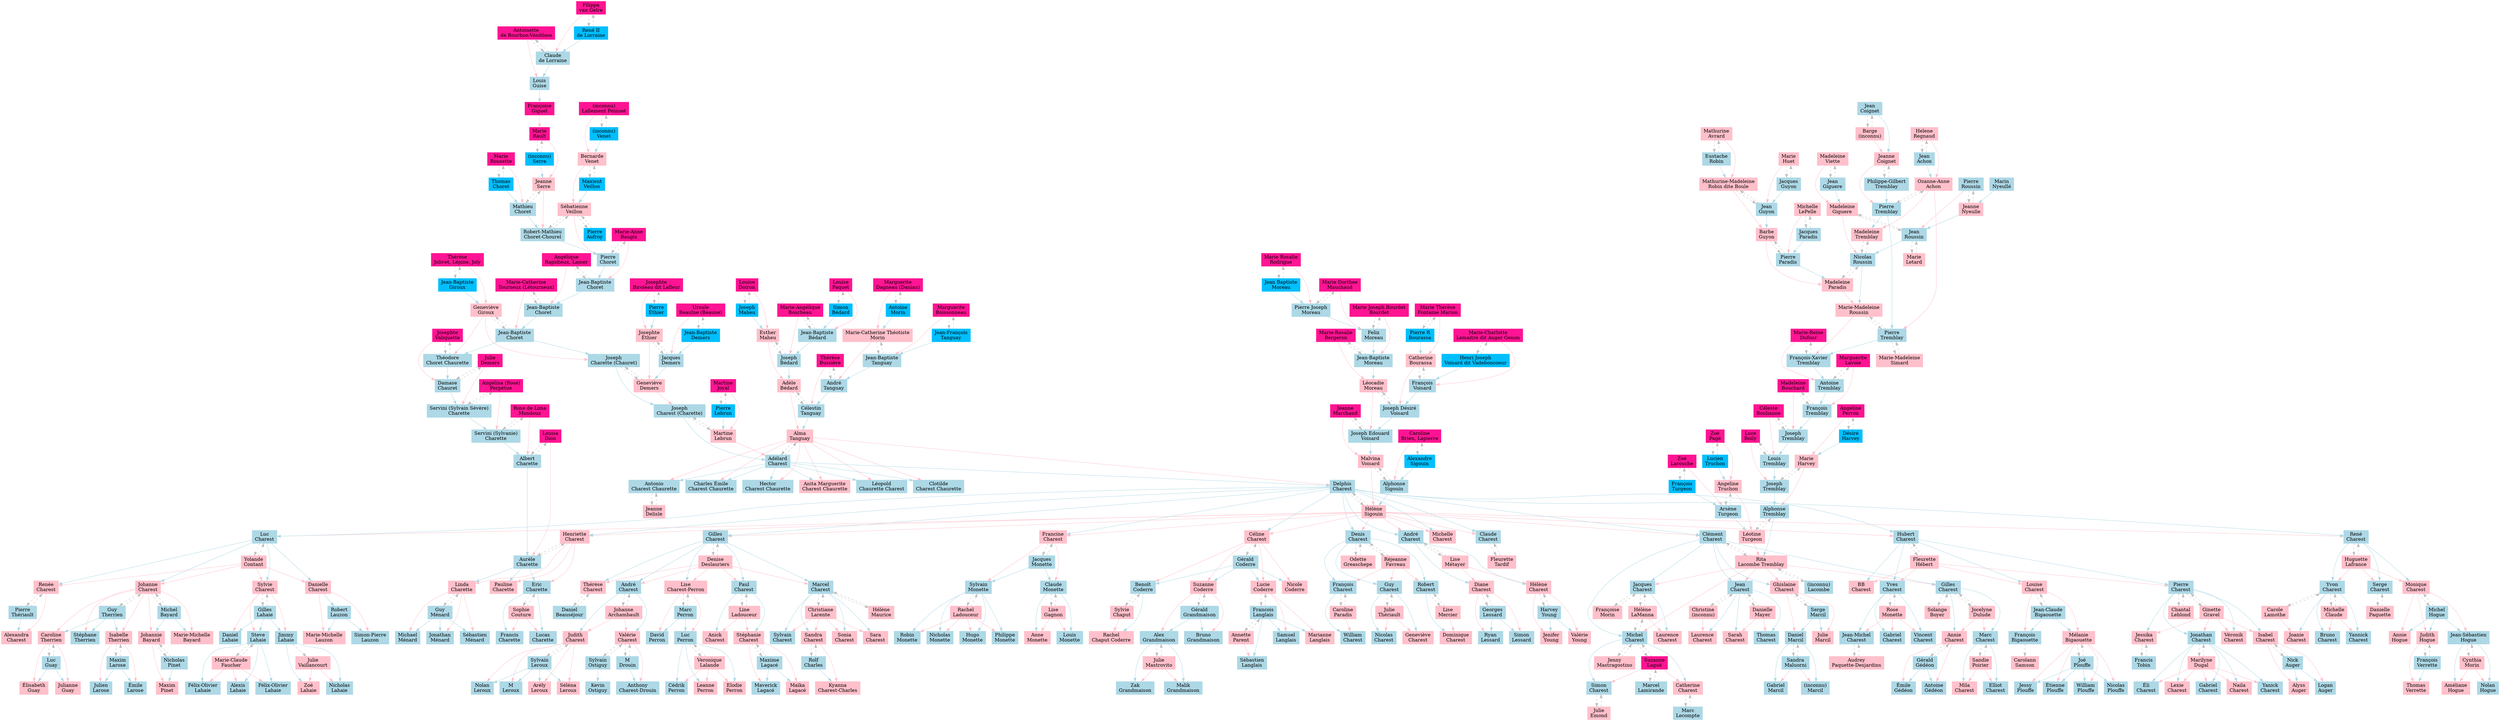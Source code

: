 digraph Genealopy {
	rankdir=TB
	"Alma.Tanguay" [label="Alma
Tanguay" color=pink shape=box style=filled]
	"Adèle.Bédard" -> "Alma.Tanguay" [color=pink style=solid]
	"Célestin.Tanguay" -> "Alma.Tanguay" [color=lightblue style=solid]
	"Adélard.Charest" -> "Alma.Tanguay" [color=grey style=dashed]
	"Adélard.Charest" [label="Adélard
Charest" color=lightblue shape=box style=filled]
	"Martine.Lebrun" -> "Adélard.Charest" [color=pink style=solid]
	"Joseph.Charette" -> "Adélard.Charest" [color=lightblue style=solid]
	"Alma.Tanguay" -> "Adélard.Charest" [color=grey style=dashed]
	"Malvina.Voisard" [label="Malvina
Voisard" color=pink shape=box style=filled]
	"Jeanne.Marchand" -> "Malvina.Voisard" [color=pink style=solid]
	"Joseph Edouard.Voisard" -> "Malvina.Voisard" [color=lightblue style=solid]
	"Alphonse.Sigouin" -> "Malvina.Voisard" [color=grey style=dashed]
	"Alphonse.Sigouin" [label="Alphonse
Sigouin" color=lightblue shape=box style=filled]
	"Caroline.Brien" -> "Alphonse.Sigouin" [color=pink style=solid]
	"Alexandre.Sigouin" -> "Alphonse.Sigouin" [color=lightblue style=solid]
	"Malvina.Voisard" -> "Alphonse.Sigouin" [color=grey style=dashed]
	"Adèle.Bédard" [label="Adèle
Bédard" color=pink shape=box style=filled]
	"Esther.Maheu" -> "Adèle.Bédard" [color=pink style=solid]
	"Joseph.Bédard" -> "Adèle.Bédard" [color=lightblue style=solid]
	"Célestin.Tanguay" -> "Adèle.Bédard" [color=grey style=dashed]
	"Célestin.Tanguay" [label="Célestin
Tanguay" color=lightblue shape=box style=filled]
	"Thérèse.Bussière" -> "Célestin.Tanguay" [color=pink style=solid]
	"André.Tanguay" -> "Célestin.Tanguay" [color=lightblue style=solid]
	"Adèle.Bédard" -> "Célestin.Tanguay" [color=grey style=dashed]
	"Caroline.Brien" [label="Caroline
Brien, Lapierre" color=deeppink shape=box style=filled]
	"Alexandre.Sigouin" -> "Caroline.Brien" [color=grey style=dashed]
	"Alexandre.Sigouin" [label="Alexandre
Sigouin" color=deepskyblue shape=box style=filled]
	"Caroline.Brien" -> "Alexandre.Sigouin" [color=grey style=dashed]
	"Martine.Lebrun" [label="Martine
Lebrun" color=pink shape=box style=filled]
	"Martine.Joyal" -> "Martine.Lebrun" [color=pink style=solid]
	"Pierre.Lebrun" -> "Martine.Lebrun" [color=lightblue style=solid]
	"Joseph.Charette" -> "Martine.Lebrun" [color=grey style=dashed]
	"Joseph.Charette" [label="Joseph
Charest (Charette)" color=lightblue shape=box style=filled]
	"Geneviève.Demers" -> "Joseph.Charette" [color=pink style=solid]
	"Joseph.Chorret Chaurette" -> "Joseph.Charette" [color=lightblue style=solid]
	"Martine.Lebrun" -> "Joseph.Charette" [color=grey style=dashed]
	"Jeanne.Marchand" [label="Jeanne
Marchand" color=deeppink shape=box style=filled]
	"Joseph Edouard.Voisard" -> "Jeanne.Marchand" [color=grey style=dashed]
	"Joseph Edouard.Voisard" [label="Joseph Edouard
Voisard" color=lightblue shape=box style=filled]
	"Léocadie.Moreau" -> "Joseph Edouard.Voisard" [color=pink style=solid]
	"Joseph Désiré.Voisard" -> "Joseph Edouard.Voisard" [color=lightblue style=solid]
	"Jeanne.Marchand" -> "Joseph Edouard.Voisard" [color=grey style=dashed]
	"Thérèse.Bussière" [label="Thérèse
Bussière" color=deeppink shape=box style=filled]
	"André.Tanguay" -> "Thérèse.Bussière" [color=grey style=dashed]
	"André.Tanguay" [label="André
Tanguay" color=lightblue shape=box style=filled]
	"Marie-Catherine Théotiste.Morin" -> "André.Tanguay" [color=pink style=solid]
	"Jean-Baptiste.Tanguay" -> "André.Tanguay" [color=lightblue style=solid]
	"Thérèse.Bussière" -> "André.Tanguay" [color=grey style=dashed]
	"Geneviève.Demers" [label="Geneviève
Demers" color=pink shape=box style=filled]
	"Josephte.Éthier" -> "Geneviève.Demers" [color=pink style=solid]
	"Jacques.Demers" -> "Geneviève.Demers" [color=lightblue style=solid]
	"Joseph.Chorret Chaurette" -> "Geneviève.Demers" [color=grey style=dashed]
	"Joseph.Chorret Chaurette" [label="Joseph
Charette (Chauret)" color=lightblue shape=box style=filled]
	"Geneviève.Giroux" -> "Joseph.Chorret Chaurette" [color=pink style=solid]
	"Jean-Baptiste3.Chorret Chaurette" -> "Joseph.Chorret Chaurette" [color=lightblue style=solid]
	"Geneviève.Demers" -> "Joseph.Chorret Chaurette" [color=grey style=dashed]
	"Martine.Joyal" [label="Martine
Joyal" color=deeppink shape=box style=filled]
	"Pierre.Lebrun" -> "Martine.Joyal" [color=grey style=dashed]
	"Pierre.Lebrun" [label="Pierre
Lebrun" color=deepskyblue shape=box style=filled]
	"Martine.Joyal" -> "Pierre.Lebrun" [color=grey style=dashed]
	"Esther.Maheu" [label="Esther
Maheu" color=pink shape=box style=filled]
	"Louise.Doiron" -> "Esther.Maheu" [color=pink style=solid]
	"Joseph.Maheu" -> "Esther.Maheu" [color=lightblue style=solid]
	"Joseph.Bédard" -> "Esther.Maheu" [color=grey style=dashed]
	"Joseph.Bédard" [label="Joseph
Bédard" color=lightblue shape=box style=filled]
	"Marie-Angélique.Bourbeau" -> "Joseph.Bédard" [color=pink style=solid]
	"Jean-Baptiste.Bédard" -> "Joseph.Bédard" [color=lightblue style=solid]
	"Esther.Maheu" -> "Joseph.Bédard" [color=grey style=dashed]
	"Léocadie.Moreau" [label="Léocadie
Moreau" color=pink shape=box style=filled]
	"Marie-Rosalie.Bergeron" -> "Léocadie.Moreau" [color=pink style=solid]
	"Jean-Baptiste.Moreau" -> "Léocadie.Moreau" [color=lightblue style=solid]
	"Joseph Désiré.Voisard" -> "Léocadie.Moreau" [color=grey style=dashed]
	"Joseph Désiré.Voisard" [label="Joseph Désiré
Voisard" color=lightblue shape=box style=filled]
	"Catherine.Bourassa" -> "Joseph Désiré.Voisard" [color=pink style=solid]
	"François.Voisard" -> "Joseph Désiré.Voisard" [color=lightblue style=solid]
	"Léocadie.Moreau" -> "Joseph Désiré.Voisard" [color=grey style=dashed]
	"Marie-Rosalie.Bergeron" [label="Marie-Rosalie
Bergeron" color=deeppink shape=box style=filled]
	"Jean-Baptiste.Moreau" -> "Marie-Rosalie.Bergeron" [color=grey style=dashed]
	"Jean-Baptiste.Moreau" [label="Jean-Baptiste
Moreau" color=lightblue shape=box style=filled]
	"Marie Joseph.Bourdet" -> "Jean-Baptiste.Moreau" [color=pink style=solid]
	"Felix.Moreau" -> "Jean-Baptiste.Moreau" [color=lightblue style=solid]
	"Marie-Rosalie.Bergeron" -> "Jean-Baptiste.Moreau" [color=grey style=dashed]
	"Catherine.Bourassa" [label="Catherine
Bourassa" color=pink shape=box style=filled]
	"Marie Thérèse.Fontaine Marion" -> "Catherine.Bourassa" [color=pink style=solid]
	"Pierre R.Bourassa" -> "Catherine.Bourassa" [color=lightblue style=solid]
	"François.Voisard" -> "Catherine.Bourassa" [color=grey style=dashed]
	"François.Voisard" [label="François
Voisard" color=lightblue shape=box style=filled]
	"Marie-Charlotte.Auger" -> "François.Voisard" [color=pink style=solid]
	"Henri Joseph.Voisard" -> "François.Voisard" [color=lightblue style=solid]
	"Catherine.Bourassa" -> "François.Voisard" [color=grey style=dashed]
	"Marie-Angélique.Bourbeau" [label="Marie-Angélique
Bourbeau" color=deeppink shape=box style=filled]
	"Jean-Baptiste.Bédard" -> "Marie-Angélique.Bourbeau" [color=grey style=dashed]
	"Jean-Baptiste.Bédard" [label="Jean-Baptiste
Bédard" color=lightblue shape=box style=filled]
	"Louise.Paquet" -> "Jean-Baptiste.Bédard" [color=pink style=solid]
	"Simon.Bédard" -> "Jean-Baptiste.Bédard" [color=lightblue style=solid]
	"Marie-Angélique.Bourbeau" -> "Jean-Baptiste.Bédard" [color=grey style=dashed]
	"Louise.Doiron" [label="Louise
Doiron" color=deeppink shape=box style=filled]
	"Joseph.Maheu" -> "Louise.Doiron" [color=grey style=dashed]
	"Joseph.Maheu" [label="Joseph
Maheu" color=deepskyblue shape=box style=filled]
	"Louise.Doiron" -> "Joseph.Maheu" [color=grey style=dashed]
	"Josephte.Éthier" [label="Josephte
Éthier" color=pink shape=box style=filled]
	"Josephte.Biroleau" -> "Josephte.Éthier" [color=pink style=solid]
	"Pierre.Éthier" -> "Josephte.Éthier" [color=lightblue style=solid]
	"Jacques.Demers" -> "Josephte.Éthier" [color=grey style=dashed]
	"Jacques.Demers" [label="Jacques
Demers" color=lightblue shape=box style=filled]
	"Ursule.Beaulne" -> "Jacques.Demers" [color=pink style=solid]
	"Jean-Baptiste.Demers" -> "Jacques.Demers" [color=lightblue style=solid]
	"Josephte.Éthier" -> "Jacques.Demers" [color=grey style=dashed]
	"Marie-Catherine Théotiste.Morin" [label="Marie-Catherine Théotiste
Morin" color=pink shape=box style=filled]
	"Marguerite.Dagneau" -> "Marie-Catherine Théotiste.Morin" [color=pink style=solid]
	"Antoine.Morin" -> "Marie-Catherine Théotiste.Morin" [color=lightblue style=solid]
	"Jean-Baptiste.Tanguay" -> "Marie-Catherine Théotiste.Morin" [color=grey style=dashed]
	"Jean-Baptiste.Tanguay" [label="Jean-Baptiste
Tanguay" color=lightblue shape=box style=filled]
	"Marguerite.Boissonneau" -> "Jean-Baptiste.Tanguay" [color=pink style=solid]
	"Jean-François.Tanguay" -> "Jean-Baptiste.Tanguay" [color=lightblue style=solid]
	"Marie-Catherine Théotiste.Morin" -> "Jean-Baptiste.Tanguay" [color=grey style=dashed]
	"Marie-Charlotte.Auger" [label="Marie-Charlotte
Lemaitre dit Auger Genon" color=deeppink shape=box style=filled]
	"Henri Joseph.Voisard" -> "Marie-Charlotte.Auger" [color=grey style=dashed]
	"Henri Joseph.Voisard" [label="Henri Joseph
Voisard dit Vadeboncoeur" color=deepskyblue shape=box style=filled]
	"Marie-Charlotte.Auger" -> "Henri Joseph.Voisard" [color=grey style=dashed]
	"Ursule.Beaulne" [label="Ursule
Beaulne (Beaune)" color=deeppink shape=box style=filled]
	"Jean-Baptiste.Demers" -> "Ursule.Beaulne" [color=grey style=dashed]
	"Jean-Baptiste.Demers" [label="Jean-Baptiste
Demers" color=deepskyblue shape=box style=filled]
	"Ursule.Beaulne" -> "Jean-Baptiste.Demers" [color=grey style=dashed]
	"Josephte.Biroleau" [label="Josephte
Biroleau dit Lafleur" color=deeppink shape=box style=filled]
	"Pierre.Éthier" -> "Josephte.Biroleau" [color=grey style=dashed]
	"Pierre.Éthier" [label="Pierre
Éthier" color=deepskyblue shape=box style=filled]
	"Josephte.Biroleau" -> "Pierre.Éthier" [color=grey style=dashed]
	"Marguerite.Boissonneau" [label="Marguerite
Boissonneau" color=deeppink shape=box style=filled]
	"Jean-François.Tanguay" -> "Marguerite.Boissonneau" [color=grey style=dashed]
	"Jean-François.Tanguay" [label="Jean-François
Tanguay" color=deepskyblue shape=box style=filled]
	"Marguerite.Boissonneau" -> "Jean-François.Tanguay" [color=grey style=dashed]
	"Marie Joseph.Bourdet" [label="Marie Joseph.Bourdet
Bourdet" color=deeppink shape=box style=filled]
	"Felix.Moreau" -> "Marie Joseph.Bourdet" [color=grey style=dashed]
	"Felix.Moreau" [label="Felix
Moreau" color=lightblue shape=box style=filled]
	"Marie Dorthee.Mauchaud" -> "Felix.Moreau" [color=pink style=solid]
	"Pierre Joseph.Moreau" -> "Felix.Moreau" [color=lightblue style=solid]
	"Marie Joseph.Bourdet" -> "Felix.Moreau" [color=grey style=dashed]
	"Marguerite.Dagneau" [label="Marguerite
Dagneau (Daniau)" color=deeppink shape=box style=filled]
	"Antoine.Morin" -> "Marguerite.Dagneau" [color=grey style=dashed]
	"Antoine.Morin" [label="Antoine
Morin" color=deepskyblue shape=box style=filled]
	"Marguerite.Dagneau" -> "Antoine.Morin" [color=grey style=dashed]
	"Marie Thérèse.Fontaine Marion" [label="Marie Thérèse
Fontaine Marion" color=deeppink shape=box style=filled]
	"Pierre R.Bourassa" -> "Marie Thérèse.Fontaine Marion" [color=grey style=dashed]
	"Pierre R.Bourassa" [label="Pierre R
Bourassa" color=deepskyblue shape=box style=filled]
	"Marie Thérèse.Fontaine Marion" -> "Pierre R.Bourassa" [color=grey style=dashed]
	"Geneviève.Giroux" [label="Geneviève
Giroux" color=pink shape=box style=filled]
	"Thérèse.Jolivet" -> "Geneviève.Giroux" [color=pink style=solid]
	"Jean-Baptiste.Giroux" -> "Geneviève.Giroux" [color=lightblue style=solid]
	"Jean-Baptiste3.Chorret Chaurette" -> "Geneviève.Giroux" [color=grey style=dashed]
	"Jean-Baptiste3.Chorret Chaurette" [label="Jean-Baptiste
Choret" color=lightblue shape=box style=filled]
	"Marie-Catherine.Letourneux" -> "Jean-Baptiste3.Chorret Chaurette" [color=pink style=solid]
	"Jean-Baptiste2.Choret Chaurette" -> "Jean-Baptiste3.Chorret Chaurette" [color=lightblue style=solid]
	"Geneviève.Giroux" -> "Jean-Baptiste3.Chorret Chaurette" [color=grey style=dashed]
	"Thérèse.Jolivet" [label="Thérèse
Jolivet, Lépine, Joly" color=deeppink shape=box style=filled]
	"Jean-Baptiste.Giroux" -> "Thérèse.Jolivet" [color=grey style=dashed]
	"Jean-Baptiste.Giroux" [label="Jean-Baptiste
Giroux" color=deepskyblue shape=box style=filled]
	"Thérèse.Jolivet" -> "Jean-Baptiste.Giroux" [color=grey style=dashed]
	"Marie-Catherine.Letourneux" [label="Marie-Catherine
Tourneux (Létourneux)" color=deeppink shape=box style=filled]
	"Jean-Baptiste2.Choret Chaurette" -> "Marie-Catherine.Letourneux" [color=grey style=dashed]
	"Jean-Baptiste2.Choret Chaurette" [label="Jean-Baptiste
Choret" color=lightblue shape=box style=filled]
	"Angélique.Rapidieu" -> "Jean-Baptiste2.Choret Chaurette" [color=pink style=solid]
	"Jean-Baptiste.Choret Chaurette" -> "Jean-Baptiste2.Choret Chaurette" [color=lightblue style=solid]
	"Marie-Catherine.Letourneux" -> "Jean-Baptiste2.Choret Chaurette" [color=grey style=dashed]
	"Louise.Paquet" [label="Louise
Paquet" color=deeppink shape=box style=filled]
	"Simon.Bédard" -> "Louise.Paquet" [color=grey style=dashed]
	"Simon.Bédard" [label="Simon
Bédard" color=deepskyblue shape=box style=filled]
	"Louise.Paquet" -> "Simon.Bédard" [color=grey style=dashed]
	"Marie Dorthee.Mauchaud" [label="Marie Dorthee
Mauchaud" color=deeppink shape=box style=filled]
	"Pierre Joseph.Moreau" -> "Marie Dorthee.Mauchaud" [color=grey style=dashed]
	"Pierre Joseph.Moreau" [label="Pierre Joseph
Moreau" color=lightblue shape=box style=filled]
	"Marie Rosalie.Rodrigue" -> "Pierre Joseph.Moreau" [color=pink style=solid]
	"Jean Baptiste.Moreau" -> "Pierre Joseph.Moreau" [color=lightblue style=solid]
	"Marie Dorthee.Mauchaud" -> "Pierre Joseph.Moreau" [color=grey style=dashed]
	"Angélique.Rapidieu" [label="Angélique
Rapidieux, Lamer" color=deeppink shape=box style=filled]
	"Jean-Baptiste.Choret Chaurette" -> "Angélique.Rapidieu" [color=grey style=dashed]
	"Jean-Baptiste.Choret Chaurette" [label="Jean-Baptiste
Choret" color=lightblue shape=box style=filled]
	"Marie-Anne.Baugis" -> "Jean-Baptiste.Choret Chaurette" [color=pink style=solid]
	"Pierre.Choret" -> "Jean-Baptiste.Choret Chaurette" [color=lightblue style=solid]
	"Angélique.Rapidieu" -> "Jean-Baptiste.Choret Chaurette" [color=grey style=dashed]
	"Marie-Anne.Baugis" [label="Marie-Anne
Baugis" color=deeppink shape=box style=filled]
	"Pierre.Choret" -> "Marie-Anne.Baugis" [color=grey style=dashed]
	"Pierre.Choret" [label="Pierre
Choret" color=lightblue shape=box style=filled]
	"Sébatienne.Veillon" -> "Pierre.Choret" [color=pink style=solid]
	"Mathieu2.Choret" -> "Pierre.Choret" [color=lightblue style=solid]
	"Marie-Anne.Baugis" -> "Pierre.Choret" [color=grey style=dashed]
	"Marie Rosalie.Rodrigue" [label="Marie Rosalie
Rodrigue" color=deeppink shape=box style=filled]
	"Jean Baptiste.Moreau" -> "Marie Rosalie.Rodrigue" [color=grey style=dashed]
	"Jean Baptiste.Moreau" [label="Jean Baptiste
Moreau" color=deepskyblue shape=box style=filled]
	"Marie Rosalie.Rodrigue" -> "Jean Baptiste.Moreau" [color=grey style=dashed]
	"Sébatienne.Veillon" [label="Sébatienne
Veillon" color=pink shape=box style=filled]
	"Bernarde.Venet" -> "Sébatienne.Veillon" [color=pink style=solid]
	"Maxient.Veillon" -> "Sébatienne.Veillon" [color=lightblue style=solid]
	"Mathieu2.Choret" -> "Sébatienne.Veillon" [color=grey style=dashed]
	"Pierre.Aufroy" -> "Sébatienne.Veillon" [color=grey style=dashed]
	"Mathieu2.Choret" [label="Robert-Mathieu
Choret-Chourel" color=lightblue shape=box style=filled]
	"Jeanne.Serre" -> "Mathieu2.Choret" [color=pink style=solid]
	"Mathieu.Choret" -> "Mathieu2.Choret" [color=lightblue style=solid]
	"Sébatienne.Veillon" -> "Mathieu2.Choret" [color=grey style=dashed]
	"Pierre.Aufroy" [label="Pierre
Aufroy" color=deepskyblue shape=box style=filled]
	"Sébatienne.Veillon" -> "Pierre.Aufroy" [color=grey style=dashed]
	"Jeanne.Serre" [label="Jeanne
Serre" color=pink shape=box style=filled]
	"Marie.Rault" -> "Jeanne.Serre" [color=pink style=solid]
	Serre -> "Jeanne.Serre" [color=lightblue style=solid]
	"Mathieu.Choret" -> "Jeanne.Serre" [color=grey style=dashed]
	"Mathieu.Choret" [label="Mathieu
Choret" color=lightblue shape=box style=filled]
	"Marie.Rousette" -> "Mathieu.Choret" [color=pink style=solid]
	"Thomas.Choret" -> "Mathieu.Choret" [color=lightblue style=solid]
	"Jeanne.Serre" -> "Mathieu.Choret" [color=grey style=dashed]
	"Bernarde.Venet" [label="Bernarde
Venet" color=pink shape=box style=filled]
	"Lallement Peinuet" -> "Bernarde.Venet" [color=pink style=solid]
	Venet -> "Bernarde.Venet" [color=lightblue style=solid]
	"Maxient.Veillon" -> "Bernarde.Venet" [color=grey style=dashed]
	"Maxient.Veillon" [label="Maxient
Veillon" color=deepskyblue shape=box style=filled]
	"Bernarde.Venet" -> "Maxient.Veillon" [color=grey style=dashed]
	"Lallement Peinuet" [label="(inconnu)
Lallement Peinuet" color=deeppink shape=box style=filled]
	Venet -> "Lallement Peinuet" [color=grey style=dashed]
	Venet [label="(inconnu)
Venet" color=deepskyblue shape=box style=filled]
	"Lallement Peinuet" -> Venet [color=grey style=dashed]
	"Marie.Rault" [label="Marie
Rault" color=deeppink shape=box style=filled]
	"Françoise.Giguel" -> "Marie.Rault" [color=pink style=solid]
	Serre -> "Marie.Rault" [color=grey style=dashed]
	Serre [label="(inconnu)
Serre" color=deepskyblue shape=box style=filled]
	"Marie.Rault" -> Serre [color=grey style=dashed]
	"Thomas.Choret" [label="Thomas
Choret" color=deepskyblue shape=box style=filled]
	"Marie.Rousette" -> "Thomas.Choret" [color=grey style=dashed]
	"Marie.Rousette" [label="Marie
Rousette" color=deeppink shape=box style=filled]
	"Thomas.Choret" -> "Marie.Rousette" [color=grey style=dashed]
	"Françoise.Giguel" [label="Françoise
Giguel" color=deeppink shape=box style=filled]
	"Louis.Guise" -> "Françoise.Giguel" [color=lightblue style=solid]
	"Louis.Guise" [label="Louis
Guise" color=lightblue shape=box style=filled]
	"Antoinette.de Bourbon-Vendôme" -> "Louis.Guise" [color=pink style=solid]
	"Claude.de Lorraine" -> "Louis.Guise" [color=lightblue style=solid]
	"Claude.de Lorraine" [label="Claude
de Lorraine" color=lightblue shape=box style=filled]
	"Filippa.van Gelre" -> "Claude.de Lorraine" [color=pink style=solid]
	"René II.de Lorraine" -> "Claude.de Lorraine" [color=lightblue style=solid]
	"Antoinette.de Bourbon-Vendôme" -> "Claude.de Lorraine" [color=grey style=dashed]
	"Antoinette.de Bourbon-Vendôme" [label="Antoinette
de Bourbon-Vendôme" color=deeppink shape=box style=filled]
	"Claude.de Lorraine" -> "Antoinette.de Bourbon-Vendôme" [color=grey style=dashed]
	"René II.de Lorraine" [label="René II
de Lorraine" color=deepskyblue shape=box style=filled]
	"Filippa.van Gelre" -> "René II.de Lorraine" [color=grey style=dashed]
	"Filippa.van Gelre" [label="Filippa
van Gelre" color=deeppink shape=box style=filled]
	"René II.de Lorraine" -> "Filippa.van Gelre" [color=grey style=dashed]
	"Léopold.Chaurette Charest" [label="Léopold
Chaurette Charest" color=lightblue shape=box style=filled]
	"Alma.Tanguay" -> "Léopold.Chaurette Charest" [color=pink style=solid]
	"Adélard.Charest" -> "Léopold.Chaurette Charest" [color=lightblue style=solid]
	"Charles Émile.Charest Chaurette" [label="Charles Émile
Charest Chaurette" color=lightblue shape=box style=filled]
	"Alma.Tanguay" -> "Charles Émile.Charest Chaurette" [color=pink style=solid]
	"Adélard.Charest" -> "Charles Émile.Charest Chaurette" [color=lightblue style=solid]
	"Antonio.Charest Chaurette" [label="Antonio
Charest Chaurette" color=lightblue shape=box style=filled]
	"Alma.Tanguay" -> "Antonio.Charest Chaurette" [color=pink style=solid]
	"Adélard.Charest" -> "Antonio.Charest Chaurette" [color=lightblue style=solid]
	"Jeanne.Delisle" -> "Antonio.Charest Chaurette" [color=grey style=dashed]
	"Jeanne.Delisle" [label="Jeanne
Delisle" color=pink shape=box style=filled]
	"Antonio.Charest Chaurette" -> "Jeanne.Delisle" [color=grey style=dashed]
	"Anita Marguerite.Charest Chaurette" [label="Anita Marguerite
Charest Chaurette" color=pink shape=box style=filled]
	"Alma.Tanguay" -> "Anita Marguerite.Charest Chaurette" [color=pink style=solid]
	"Adélard.Charest" -> "Anita Marguerite.Charest Chaurette" [color=lightblue style=solid]
	"Hector.Charest Chaurette" [label="Hector
Charest Chaurette" color=lightblue shape=box style=filled]
	"Alma.Tanguay" -> "Hector.Charest Chaurette" [color=pink style=solid]
	"Adélard.Charest" -> "Hector.Charest Chaurette" [color=lightblue style=solid]
	"Clotilde.Charest Chaurette" [label="Clotilde
Charest Chaurette" color=lightblue shape=box style=filled]
	"Alma.Tanguay" -> "Clotilde.Charest Chaurette" [color=pink style=solid]
	"Adélard.Charest" -> "Clotilde.Charest Chaurette" [color=lightblue style=solid]
	"Louisa.Dion" [label="Louisa
Dion" color=deeppink shape=box style=filled]
	"Albert.Charette" -> "Louisa.Dion" [color=grey style=dashed]
	"Albert.Charette" [label="Albert
Charette" color=lightblue shape=box style=filled]
	"Rose de Lima.Mondoux" -> "Albert.Charette" [color=pink style=solid]
	"Servini.Charette" -> "Albert.Charette" [color=lightblue style=solid]
	"Louisa.Dion" -> "Albert.Charette" [color=grey style=dashed]
	"Rose de Lima.Mondoux" [label="Rose de Lima
Mondoux" color=deeppink shape=box style=filled]
	"Servini.Charette" -> "Rose de Lima.Mondoux" [color=grey style=dashed]
	"Servini.Charette" [label="Servini (Sylvanie)
Charette" color=lightblue shape=box style=filled]
	"Angélina.Perpétue" -> "Servini.Charette" [color=pink style=solid]
	"Servini2.Charette" -> "Servini.Charette" [color=lightblue style=solid]
	"Rose de Lima.Mondoux" -> "Servini.Charette" [color=grey style=dashed]
	"Angélina.Perpétue" [label="Angélina (Rose)
Perpétue" color=deeppink shape=box style=filled]
	"Servini2.Charette" -> "Angélina.Perpétue" [color=grey style=dashed]
	"Servini2.Charette" [label="Servini (Sylvain Sévère)
Charette" color=lightblue shape=box style=filled]
	"Julie.Demers" -> "Servini2.Charette" [color=pink style=solid]
	"Damase.Chauret" -> "Servini2.Charette" [color=lightblue style=solid]
	"Angélina.Perpétue" -> "Servini2.Charette" [color=grey style=dashed]
	"Damase.Chauret" [label="Damase
Chauret" color=lightblue shape=box style=filled]
	"Josephte.Valiquette" -> "Damase.Chauret" [color=pink style=solid]
	"Théodore.Choret Chaurette" -> "Damase.Chauret" [color=lightblue style=solid]
	"Julie.Demers" -> "Damase.Chauret" [color=grey style=dashed]
	"Julie.Demers" [label="Julie
Demers" color=deeppink shape=box style=filled]
	"Damase.Chauret" -> "Julie.Demers" [color=grey style=dashed]
	"Théodore.Choret Chaurette" [label="Théodore
Choret Chaurette" color=lightblue shape=box style=filled]
	"Geneviève.Giroux" -> "Théodore.Choret Chaurette" [color=pink style=solid]
	"Jean-Baptiste3.Chorret Chaurette" -> "Théodore.Choret Chaurette" [color=lightblue style=solid]
	"Josephte.Valiquette" -> "Théodore.Choret Chaurette" [color=grey style=dashed]
	"Josephte.Valiquette" [label="Josephte
Valiquette" color=deeppink shape=box style=filled]
	"Théodore.Choret Chaurette" -> "Josephte.Valiquette" [color=grey style=dashed]
	"Judith.Charest" [label="Judith
Charest" color=pink shape=box style=filled]
	"Johanne.Archambault" -> "Judith.Charest" [color=pink style=solid]
	"André2.Charest" -> "Judith.Charest" [color=lightblue style=solid]
	"Sylvain.Leroux" -> "Judith.Charest" [color=grey style=dashed]
	"Sylvain.Leroux" [label="Sylvain
Leroux" color=lightblue shape=box style=filled]
	"Judith.Charest" -> "Sylvain.Leroux" [color=grey style=dashed]
	"Valérie.Charest" [label="Valérie
Charest" color=pink shape=box style=filled]
	"Johanne.Archambault" -> "Valérie.Charest" [color=pink style=solid]
	"André2.Charest" -> "Valérie.Charest" [color=lightblue style=solid]
	"M.Drouin" -> "Valérie.Charest" [color=grey style=dashed]
	"Sylvain.Ostiguy" -> "Valérie.Charest" [color=grey style=dashed]
	"M.Drouin" [label="M
Drouin" color=lightblue shape=box style=filled]
	"Valérie.Charest" -> "M.Drouin" [color=grey style=dashed]
	"Sylvain.Ostiguy" [label="Sylvain
Ostiguy" color=lightblue shape=box style=filled]
	"Valérie.Charest" -> "Sylvain.Ostiguy" [color=grey style=dashed]
	"Dominique.Charest" [label="Dominique
Charest" color=pink shape=box style=filled]
	"Lise.Mercier" -> "Dominique.Charest" [color=pink style=solid]
	"Robert.Charest" -> "Dominique.Charest" [color=lightblue style=solid]
	"Johannie.Bayard" [label="Johannie
Bayard" color=pink shape=box style=filled]
	"Johanne.Charest" -> "Johannie.Bayard" [color=pink style=solid]
	"Michel.Bayard" -> "Johannie.Bayard" [color=lightblue style=solid]
	"Nicholas.Pinet" -> "Johannie.Bayard" [color=grey style=dashed]
	"Nicholas.Pinet" [label="Nicholas
Pinet" color=lightblue shape=box style=filled]
	"Johannie.Bayard" -> "Nicholas.Pinet" [color=grey style=dashed]
	"Marie-Michelle.Bayard" [label="Marie-Michelle
Bayard" color=pink shape=box style=filled]
	"Johanne.Charest" -> "Marie-Michelle.Bayard" [color=pink style=solid]
	"Michel.Bayard" -> "Marie-Michelle.Bayard" [color=lightblue style=solid]
	"Mélanie.Bigaouette" [label="Mélanie
Bigaouette" color=pink shape=box style=filled]
	"Louise.Charest" -> "Mélanie.Bigaouette" [color=pink style=solid]
	"Jean-Claude.Bigaouette" -> "Mélanie.Bigaouette" [color=lightblue style=solid]
	"Joé.Plouffe" -> "Mélanie.Bigaouette" [color=grey style=dashed]
	"Joé.Plouffe" [label="Joé
Plouffe" color=lightblue shape=box style=filled]
	"Mélanie.Bigaouette" -> "Joé.Plouffe" [color=grey style=dashed]
	"François.Bigaouette" [label="François
Bigaouette" color=lightblue shape=box style=filled]
	"Louise.Charest" -> "François.Bigaouette" [color=pink style=solid]
	"Jean-Claude.Bigaouette" -> "François.Bigaouette" [color=lightblue style=solid]
	"Carolann.Samson" [label="Carolann
Samson" color=pink shape=box style=filled]
	"François.Bigaouette" -> "Carolann.Samson" [color=grey style=dashed]
	"Annie.Hogue" [label="Annie
Hogue" color=pink shape=box style=filled]
	"Monique.Charest" -> "Annie.Hogue" [color=pink style=solid]
	"Michel.Hogue" -> "Annie.Hogue" [color=lightblue style=solid]
	"Judith.Hogue" [label="Judith
Hogue" color=pink shape=box style=filled]
	"Monique.Charest" -> "Judith.Hogue" [color=pink style=solid]
	"Michel.Hogue" -> "Judith.Hogue" [color=lightblue style=solid]
	"François.Verrette" -> "Judith.Hogue" [color=grey style=dashed]
	"François.Verrette" [label="François
Verrette" color=lightblue shape=box style=filled]
	"Judith.Hogue" -> "François.Verrette" [color=grey style=dashed]
	"Jean-Sébastien.Hogue" [label="Jean-Sébastien
Hogue" color=lightblue shape=box style=filled]
	"Monique.Charest" -> "Jean-Sébastien.Hogue" [color=pink style=solid]
	"Michel.Hogue" -> "Jean-Sébastien.Hogue" [color=lightblue style=solid]
	"Cynthia.Morin" -> "Jean-Sébastien.Hogue" [color=grey style=dashed]
	"Cynthia.Morin" [label="Cynthia
Morin" color=pink shape=box style=filled]
	"Jean-Sébastien.Hogue" -> "Cynthia.Morin" [color=grey style=dashed]
	"Steve.Lahaie" [label="Steve
Lahaie" color=lightblue shape=box style=filled]
	"Sylvie.Charest" -> "Steve.Lahaie" [color=pink style=solid]
	"Gilles.Lahaie" -> "Steve.Lahaie" [color=lightblue style=solid]
	"Marie-Claude.Faucher" -> "Steve.Lahaie" [color=grey style=dashed]
	"Marie-Claude.Faucher" [label="Marie-Claude
Faucher" color=pink shape=box style=filled]
	"Steve.Lahaie" -> "Marie-Claude.Faucher" [color=grey style=dashed]
	"Jimmy.Lahaie" [label="Jimmy
Lahaie" color=lightblue shape=box style=filled]
	"Sylvie.Charest" -> "Jimmy.Lahaie" [color=pink style=solid]
	"Gilles.Lahaie" -> "Jimmy.Lahaie" [color=lightblue style=solid]
	"Julie.Vaillancourt" [label="Julie
Vaillancourt" color=pink shape=box style=filled]
	"Jimmy.Lahaie" -> "Julie.Vaillancourt" [color=grey style=dashed]
	"Daniel.Lahaie" [label="Daniel
Lahaie" color=lightblue shape=box style=filled]
	"Sylvie.Charest" -> "Daniel.Lahaie" [color=pink style=solid]
	"Gilles.Lahaie" -> "Daniel.Lahaie" [color=lightblue style=solid]
	"Simon-Pierre.Lauzon" [label="Simon-Pierre
Lauzon" color=lightblue shape=box style=filled]
	"Danielle.Charest" -> "Simon-Pierre.Lauzon" [color=pink style=solid]
	"Robert.Lauzon" -> "Simon-Pierre.Lauzon" [color=lightblue style=solid]
	"Marie-Michelle.Lauzon" [label="Marie-Michelle
Lauzon" color=pink shape=box style=filled]
	"Danielle.Charest" -> "Marie-Michelle.Lauzon" [color=pink style=solid]
	"Robert.Lauzon" -> "Marie-Michelle.Lauzon" [color=lightblue style=solid]
	"Ryan.Lessard" [label="Ryan
Lessard" color=lightblue shape=box style=filled]
	"Diane.Charest" -> "Ryan.Lessard" [color=pink style=solid]
	"Georges.Lessard" -> "Ryan.Lessard" [color=lightblue style=solid]
	"Simon.Lessard" [label="Simon
Lessard" color=lightblue shape=box style=filled]
	"Diane.Charest" -> "Simon.Lessard" [color=pink style=solid]
	"Georges.Lessard" -> "Simon.Lessard" [color=lightblue style=solid]
	"Sébastien.Ménard" [label="Sébastien
Ménard" color=lightblue shape=box style=filled]
	"Linda.Charette" -> "Sébastien.Ménard" [color=pink style=solid]
	"Guy.Ménard" -> "Sébastien.Ménard" [color=lightblue style=solid]
	"Michael.Ménard" [label="Michael
Ménard" color=lightblue shape=box style=filled]
	"Linda.Charette" -> "Michael.Ménard" [color=pink style=solid]
	"Guy.Ménard" -> "Michael.Ménard" [color=lightblue style=solid]
	"Jonathan.Ménard" [label="Jonathan
Ménard" color=lightblue shape=box style=filled]
	"Linda.Charette" -> "Jonathan.Ménard" [color=pink style=solid]
	"Guy.Ménard" -> "Jonathan.Ménard" [color=lightblue style=solid]
	"Luc.Perron" [label="Luc
Perron" color=lightblue shape=box style=filled]
	"Lise.Charest" -> "Luc.Perron" [color=pink style=solid]
	"Marc.Perron" -> "Luc.Perron" [color=lightblue style=solid]
	"Veronique.Lalande" -> "Luc.Perron" [color=grey style=dashed]
	"Veronique.Lalande" [label="Veronique
Lalande" color=pink shape=box style=filled]
	"Luc.Perron" -> "Veronique.Lalande" [color=grey style=dashed]
	"David.Perron" [label="David
Perron" color=lightblue shape=box style=filled]
	"Lise.Charest" -> "David.Perron" [color=pink style=solid]
	"Marc.Perron" -> "David.Perron" [color=lightblue style=solid]
	"Alexandra.Charest" [label="Alexandra
Charest" color=pink shape=box style=filled]
	"Renée.Charest" -> "Alexandra.Charest" [color=pink style=solid]
	"Pierre.Thériault" -> "Alexandra.Charest" [color=lightblue style=solid]
	"Jenifer.Young" [label="Jenifer
Young" color=pink shape=box style=filled]
	"Hélène.Charest" -> "Jenifer.Young" [color=pink style=solid]
	"Harvey.Young" -> "Jenifer.Young" [color=lightblue style=solid]
	"Valérie.Young" [label="Valérie
Young" color=pink shape=box style=filled]
	"Hélène.Charest" -> "Valérie.Young" [color=pink style=solid]
	"Harvey.Young" -> "Valérie.Young" [color=lightblue style=solid]
	"Yannick.Charest" [label="Yannick
Charest" color=lightblue shape=box style=filled]
	"Michelle.Claude" -> "Yannick.Charest" [color=pink style=solid]
	"Yvon.Charest" -> "Yannick.Charest" [color=lightblue style=solid]
	"Bruno.Charest" [label="Bruno
Charest" color=lightblue shape=box style=filled]
	"Michelle.Claude" -> "Bruno.Charest" [color=pink style=solid]
	"Yvon.Charest" -> "Bruno.Charest" [color=lightblue style=solid]
	"Joanie.Charest" [label="Joanie
Charest" color=pink shape=box style=filled]
	"Carole.Lamothe" -> "Joanie.Charest" [color=pink style=solid]
	"Yvon.Charest" -> "Joanie.Charest" [color=lightblue style=solid]
	"Alex.Grandmaison" [label="Alex
Grandmaison" color=lightblue shape=box style=filled]
	"Suzanne.Coderre" -> "Alex.Grandmaison" [color=pink style=solid]
	"Gérald.Grandmaison" -> "Alex.Grandmaison" [color=lightblue style=solid]
	"Julie.Mastrovito" -> "Alex.Grandmaison" [color=grey style=dashed]
	"Julie.Mastrovito" [label="Julie
Mastrovito" color=pink shape=box style=filled]
	"Alex.Grandmaison" -> "Julie.Mastrovito" [color=grey style=dashed]
	"Bruno.Grandmaison" [label="Bruno
Grandmaison" color=lightblue shape=box style=filled]
	"Suzanne.Coderre" -> "Bruno.Grandmaison" [color=pink style=solid]
	"Gérald.Grandmaison" -> "Bruno.Grandmaison" [color=lightblue style=solid]
	"Rachel.Chaput Coderre" [label="Rachel
Chaput Coderre" color=pink shape=box style=filled]
	"Sylvie.Chaput" -> "Rachel.Chaput Coderre" [color=pink style=solid]
	"Benoît.Coderre" -> "Rachel.Chaput Coderre" [color=lightblue style=solid]
	"Samuel.Langlais" [label="Samuel
Langlais" color=lightblue shape=box style=filled]
	"Lucie.Coderre" -> "Samuel.Langlais" [color=pink style=solid]
	"Francois.Langlais" -> "Samuel.Langlais" [color=lightblue style=solid]
	"Marianne.Langlais" [label="Marianne
Langlais" color=pink shape=box style=filled]
	"Lucie.Coderre" -> "Marianne.Langlais" [color=pink style=solid]
	"Francois.Langlais" -> "Marianne.Langlais" [color=lightblue style=solid]
	"Sébastien.Langlais" [label="Sébastien
Langlais" color=lightblue shape=box style=filled]
	"Annette.Parent" -> "Sébastien.Langlais" [color=pink style=solid]
	"Francois.Langlais" -> "Sébastien.Langlais" [color=lightblue style=solid]
	"Francis.Charette" [label="Francis
Charette" color=lightblue shape=box style=filled]
	"Sophie.Couture" -> "Francis.Charette" [color=pink style=solid]
	"Eric.Charette" -> "Francis.Charette" [color=lightblue style=solid]
	"Lucas.Charette" [label="Lucas
Charette" color=lightblue shape=box style=filled]
	"Sophie.Couture" -> "Lucas.Charette" [color=pink style=solid]
	"Eric.Charette" -> "Lucas.Charette" [color=lightblue style=solid]
	"Stéphanie.Charest" [label="Stéphanie
Charest" color=pink shape=box style=filled]
	"Line.Ladouceur" -> "Stéphanie.Charest" [color=pink style=solid]
	"Paul.Charest" -> "Stéphanie.Charest" [color=lightblue style=solid]
	"Maxime.Lagacé" -> "Stéphanie.Charest" [color=grey style=dashed]
	"Maxime.Lagacé" [label="Maxime
Lagacé" color=lightblue shape=box style=filled]
	"Stéphanie.Charest" -> "Maxime.Lagacé" [color=grey style=dashed]
	"Anick.Charest" [label="Anick
Charest" color=pink shape=box style=filled]
	"Line.Ladouceur" -> "Anick.Charest" [color=pink style=solid]
	"Paul.Charest" -> "Anick.Charest" [color=lightblue style=solid]
	"Véronik.Charest" [label="Véronik
Charest" color=pink shape=box style=filled]
	"Ginette.Gravel" -> "Véronik.Charest" [color=pink style=solid]
	"Pierre.Charest" -> "Véronik.Charest" [color=lightblue style=solid]
	"Isabel.Charest" [label="Isabel
Charest" color=pink shape=box style=filled]
	"Ginette.Gravel" -> "Isabel.Charest" [color=pink style=solid]
	"Pierre.Charest" -> "Isabel.Charest" [color=lightblue style=solid]
	"Nick.Auger" -> "Isabel.Charest" [color=grey style=dashed]
	"Nick.Auger" [label="Nick
Auger" color=lightblue shape=box style=filled]
	"Isabel.Charest" -> "Nick.Auger" [color=grey style=dashed]
	"Jessika.Charest" [label="Jessika
Charest" color=pink shape=box style=filled]
	"Ginette.Gravel" -> "Jessika.Charest" [color=pink style=solid]
	"Pierre.Charest" -> "Jessika.Charest" [color=lightblue style=solid]
	"Francis.Tobin" -> "Jessika.Charest" [color=grey style=dashed]
	"Francis.Tobin" [label="Francis
Tobin" color=lightblue shape=box style=filled]
	"Jessika.Charest" -> "Francis.Tobin" [color=grey style=dashed]
	"Jonathan.Charest" [label="Jonathan
Charest" color=lightblue shape=box style=filled]
	"Ginette.Gravel" -> "Jonathan.Charest" [color=pink style=solid]
	"Pierre.Charest" -> "Jonathan.Charest" [color=lightblue style=solid]
	"Marilyne.Dugal" -> "Jonathan.Charest" [color=grey style=dashed]
	"Marilyne.Dugal" [label="Marilyne
Dugal" color=pink shape=box style=filled]
	"Jonathan.Charest" -> "Marilyne.Dugal" [color=grey style=dashed]
	"Laurence2.Charest" [label="Laurence
Charest" color=pink shape=box style=filled]
	"Hélène.LaManna" -> "Laurence2.Charest" [color=pink style=solid]
	"Jacques.Charest" -> "Laurence2.Charest" [color=lightblue style=solid]
	"Sylvain.Charest" [label="Sylvain
Charest" color=lightblue shape=box style=filled]
	"Christiane.Larente" -> "Sylvain.Charest" [color=pink style=solid]
	"Marcel.Charest" -> "Sylvain.Charest" [color=lightblue style=solid]
	"Sandra.Charest" [label="Sandra
Charest" color=pink shape=box style=filled]
	"Christiane.Larente" -> "Sandra.Charest" [color=pink style=solid]
	"Marcel.Charest" -> "Sandra.Charest" [color=lightblue style=solid]
	"Rolf.Charles" -> "Sandra.Charest" [color=grey style=dashed]
	"Rolf.Charles" [label="Rolf
Charles" color=lightblue shape=box style=filled]
	"Sandra.Charest" -> "Rolf.Charles" [color=grey style=dashed]
	"Sonia.Charest" [label="Sonia
Charest" color=pink shape=box style=filled]
	"Christiane.Larente" -> "Sonia.Charest" [color=pink style=solid]
	"Marcel.Charest" -> "Sonia.Charest" [color=lightblue style=solid]
	"Sara.Charest" [label="Sara
Charest" color=pink shape=box style=filled]
	"Christiane.Larente" -> "Sara.Charest" [color=pink style=solid]
	"Marcel.Charest" -> "Sara.Charest" [color=lightblue style=solid]
	"Robin.Monette" [label="Robin
Monette" color=lightblue shape=box style=filled]
	"Rachel.Ladouceur" -> "Robin.Monette" [color=pink style=solid]
	"Sylvain.Monette" -> "Robin.Monette" [color=lightblue style=solid]
	"Nicholas.Monette" [label="Nicholas
Monette" color=lightblue shape=box style=filled]
	"Rachel.Ladouceur" -> "Nicholas.Monette" [color=pink style=solid]
	"Sylvain.Monette" -> "Nicholas.Monette" [color=lightblue style=solid]
	"Hugo.Monette" [label="Hugo
Monette" color=lightblue shape=box style=filled]
	"Rachel.Ladouceur" -> "Hugo.Monette" [color=pink style=solid]
	"Sylvain.Monette" -> "Hugo.Monette" [color=lightblue style=solid]
	"Philippe.Monette" [label="Philippe
Monette" color=lightblue shape=box style=filled]
	"Rachel.Ladouceur" -> "Philippe.Monette" [color=pink style=solid]
	"Sylvain.Monette" -> "Philippe.Monette" [color=lightblue style=solid]
	"Louis.Monette" [label="Louis
Monette" color=lightblue shape=box style=filled]
	"Lise.Gagnon" -> "Louis.Monette" [color=pink style=solid]
	"Claude.Monette" -> "Louis.Monette" [color=lightblue style=solid]
	"Anne.Monette" [label="Anne
Monette" color=pink shape=box style=filled]
	"Lise.Gagnon" -> "Anne.Monette" [color=pink style=solid]
	"Claude.Monette" -> "Anne.Monette" [color=lightblue style=solid]
	"Gabriel.Charest" [label="Gabriel
Charest" color=lightblue shape=box style=filled]
	"Rose.Monette" -> "Gabriel.Charest" [color=pink style=solid]
	"Yves.Charest" -> "Gabriel.Charest" [color=lightblue style=solid]
	"Vincent.Charest" [label="Vincent
Charest" color=lightblue shape=box style=filled]
	"Rose.Monette" -> "Vincent.Charest" [color=pink style=solid]
	"Yves.Charest" -> "Vincent.Charest" [color=lightblue style=solid]
	"Jean-Michel.Charest" [label="Jean-Michel
Charest" color=lightblue shape=box style=filled]
	"Rose.Monette" -> "Jean-Michel.Charest" [color=pink style=solid]
	"Yves.Charest" -> "Jean-Michel.Charest" [color=lightblue style=solid]
	"Audrey.Paquette-Desjardins" -> "Jean-Michel.Charest" [color=grey style=dashed]
	"Audrey.Paquette-Desjardins" [label="Audrey
Paquette-Desjardins" color=pink shape=box style=filled]
	"Jean-Michel.Charest" -> "Audrey.Paquette-Desjardins" [color=grey style=dashed]
	"William.Charest" [label="William
Charest" color=lightblue shape=box style=filled]
	"Caroline.Paradis" -> "William.Charest" [color=pink style=solid]
	"François.Charest" -> "William.Charest" [color=lightblue style=solid]
	"Geneviève.Charest" [label="Geneviève
Charest" color=pink shape=box style=filled]
	"Julie.Thériault" -> "Geneviève.Charest" [color=pink style=solid]
	"Guy.Charest" -> "Geneviève.Charest" [color=lightblue style=solid]
	"Nicolas.Charest" [label="Nicolas
Charest" color=lightblue shape=box style=filled]
	"Julie.Thériault" -> "Nicolas.Charest" [color=pink style=solid]
	"Guy.Charest" -> "Nicolas.Charest" [color=lightblue style=solid]
	"Stéphane.Therrien" [label="Stéphane
Therrien" color=lightblue shape=box style=filled]
	"Johanne.Charest" -> "Stéphane.Therrien" [color=pink style=solid]
	"Guy.Therrien" -> "Stéphane.Therrien" [color=lightblue style=solid]
	"Isabelle.Therrien" [label="Isabelle
Therrien" color=pink shape=box style=filled]
	"Johanne.Charest" -> "Isabelle.Therrien" [color=pink style=solid]
	"Guy.Therrien" -> "Isabelle.Therrien" [color=lightblue style=solid]
	"Maxim.Larose" -> "Isabelle.Therrien" [color=grey style=dashed]
	"Maxim.Larose" [label="Maxim
Larose" color=lightblue shape=box style=filled]
	"Isabelle.Therrien" -> "Maxim.Larose" [color=grey style=dashed]
	"Caroline.Therrien" [label="Caroline
Therrien" color=pink shape=box style=filled]
	"Johanne.Charest" -> "Caroline.Therrien" [color=pink style=solid]
	"Guy.Therrien" -> "Caroline.Therrien" [color=lightblue style=solid]
	"Luc.Guay" -> "Caroline.Therrien" [color=grey style=dashed]
	"Luc.Guay" [label="Luc
Guay" color=lightblue shape=box style=filled]
	"Caroline.Therrien" -> "Luc.Guay" [color=grey style=dashed]
	"Maxim.Pinet" [label="Maxim
Pinet" color=pink shape=box style=filled]
	"Johannie.Bayard" -> "Maxim.Pinet" [color=pink style=solid]
	"Nicholas.Pinet" -> "Maxim.Pinet" [color=lightblue style=solid]
	"William.Plouffe" [label="William
Plouffe" color=lightblue shape=box style=filled]
	"Mélanie.Bigaouette" -> "William.Plouffe" [color=pink style=solid]
	"Joé.Plouffe" -> "William.Plouffe" [color=lightblue style=solid]
	"Nicolas.Plouffe" [label="Nicolas
Plouffe" color=lightblue shape=box style=filled]
	"Mélanie.Bigaouette" -> "Nicolas.Plouffe" [color=pink style=solid]
	"Joé.Plouffe" -> "Nicolas.Plouffe" [color=lightblue style=solid]
	"Jessy.Plouffe" [label="Jessy
Plouffe" color=lightblue shape=box style=filled]
	"Mélanie.Bigaouette" -> "Jessy.Plouffe" [color=pink style=solid]
	"Joé.Plouffe" -> "Jessy.Plouffe" [color=lightblue style=solid]
	"Étienne.Plouffe" [label="Étienne
Plouffe" color=lightblue shape=box style=filled]
	"Mélanie.Bigaouette" -> "Étienne.Plouffe" [color=pink style=solid]
	"Joé.Plouffe" -> "Étienne.Plouffe" [color=lightblue style=solid]
	"Kyanna.Charest-Charles" [label="Kyanna
Charest-Charles" color=pink shape=box style=filled]
	"Sandra.Charest" -> "Kyanna.Charest-Charles" [color=pink style=solid]
	"Rolf.Charles" -> "Kyanna.Charest-Charles" [color=lightblue style=solid]
	"Anthony.Charest-Drouin" [label="Anthony
Charest-Drouin" color=lightblue shape=box style=filled]
	"Valérie.Charest" -> "Anthony.Charest-Drouin" [color=pink style=solid]
	"M.Drouin" -> "Anthony.Charest-Drouin" [color=lightblue style=solid]
	"Maïka.Lagacé" [label="Maïka
Lagacé" color=pink shape=box style=filled]
	"Stéphanie.Charest" -> "Maïka.Lagacé" [color=pink style=solid]
	"Maxime.Lagacé" -> "Maïka.Lagacé" [color=lightblue style=solid]
	"Maverick.Lagacé" [label="Maverick
Lagacé" color=lightblue shape=box style=filled]
	"Stéphanie.Charest" -> "Maverick.Lagacé" [color=pink style=solid]
	"Maxime.Lagacé" -> "Maverick.Lagacé" [color=lightblue style=solid]
	"Arély.Leroux" [label="Arély
Leroux" color=pink shape=box style=filled]
	"Judith.Charest" -> "Arély.Leroux" [color=pink style=solid]
	"Sylvain.Leroux" -> "Arély.Leroux" [color=lightblue style=solid]
	"Séléna.Leroux" [label="Séléna
Leroux" color=pink shape=box style=filled]
	"Judith.Charest" -> "Séléna.Leroux" [color=pink style=solid]
	"Sylvain.Leroux" -> "Séléna.Leroux" [color=lightblue style=solid]
	"Nolan.Leroux" [label="Nolan
Leroux" color=lightblue shape=box style=filled]
	"Judith.Charest" -> "Nolan.Leroux" [color=pink style=solid]
	"Sylvain.Leroux" -> "Nolan.Leroux" [color=lightblue style=solid]
	"M.Leroux" [label="M
Leroux" color=lightblue shape=box style=filled]
	"Judith.Charest" -> "M.Leroux" [color=pink style=solid]
	"Sylvain.Leroux" -> "M.Leroux" [color=lightblue style=solid]
	"Zak.Grandmaison" [label="Zak
Grandmaison" color=lightblue shape=box style=filled]
	"Julie.Mastrovito" -> "Zak.Grandmaison" [color=pink style=solid]
	"Alex.Grandmaison" -> "Zak.Grandmaison" [color=lightblue style=solid]
	"Malik.Grandmaison" [label="Malik
Grandmaison" color=lightblue shape=box style=filled]
	"Julie.Mastrovito" -> "Malik.Grandmaison" [color=pink style=solid]
	"Alex.Grandmaison" -> "Malik.Grandmaison" [color=lightblue style=solid]
	"Gabriel2.Charest" [label="Gabriel
Charest" color=lightblue shape=box style=filled]
	"Marilyne.Dugal" -> "Gabriel2.Charest" [color=pink style=solid]
	"Jonathan.Charest" -> "Gabriel2.Charest" [color=lightblue style=solid]
	"Naila.Charest" [label="Naila
Charest" color=pink shape=box style=filled]
	"Marilyne.Dugal" -> "Naila.Charest" [color=pink style=solid]
	"Jonathan.Charest" -> "Naila.Charest" [color=lightblue style=solid]
	"Yanick2.Charest" [label="Yanick
Charest" color=lightblue shape=box style=filled]
	"Marilyne.Dugal" -> "Yanick2.Charest" [color=pink style=solid]
	"Jonathan.Charest" -> "Yanick2.Charest" [color=lightblue style=solid]
	"Éli.Charest" [label="Éli
Charest" color=lightblue shape=box style=filled]
	"Marilyne.Dugal" -> "Éli.Charest" [color=pink style=solid]
	"Jonathan.Charest" -> "Éli.Charest" [color=lightblue style=solid]
	"Lexie.Charest" [label="Lexie
Charest" color=pink shape=box style=filled]
	"Marilyne.Dugal" -> "Lexie.Charest" [color=pink style=solid]
	"Jonathan.Charest" -> "Lexie.Charest" [color=lightblue style=solid]
	"Alyss.Auger" [label="Alyss
Auger" color=pink shape=box style=filled]
	"Isabel.Charest" -> "Alyss.Auger" [color=pink style=solid]
	"Nick.Auger" -> "Alyss.Auger" [color=lightblue style=solid]
	"Logan.Auger" [label="Logan
Auger" color=lightblue shape=box style=filled]
	"Isabel.Charest" -> "Logan.Auger" [color=pink style=solid]
	"Nick.Auger" -> "Logan.Auger" [color=lightblue style=solid]
	"Améliane.Hogue" [label="Améliane
Hogue" color=pink shape=box style=filled]
	"Cynthia.Morin" -> "Améliane.Hogue" [color=pink style=solid]
	"Jean-Sébastien.Hogue" -> "Améliane.Hogue" [color=lightblue style=solid]
	"Nolan.Hogue" [label="Nolan
Hogue" color=lightblue shape=box style=filled]
	"Cynthia.Morin" -> "Nolan.Hogue" [color=pink style=solid]
	"Jean-Sébastien.Hogue" -> "Nolan.Hogue" [color=lightblue style=solid]
	"Thomas.Verrette" [label="Thomas
Verrette" color=pink shape=box style=filled]
	"Judith.Hogue" -> "Thomas.Verrette" [color=pink style=solid]
	"François.Verrette" -> "Thomas.Verrette" [color=lightblue style=solid]
	"Félix-Olivier.Lahaie" [label="Félix-Olivier
Lahaie" color=lightblue shape=box style=filled]
	"Marie-Claude.Faucher" -> "Félix-Olivier.Lahaie" [color=pink style=solid]
	"Steve.Lahaie" -> "Félix-Olivier.Lahaie" [color=lightblue style=solid]
	"Gabrielle.Lahaie" [label="Félix-Olivier
Lahaie" color=lightblue shape=box style=filled]
	"Marie-Claude.Faucher" -> "Gabrielle.Lahaie" [color=pink style=solid]
	"Steve.Lahaie" -> "Gabrielle.Lahaie" [color=lightblue style=solid]
	"Alexis.Lahaie" [label="Alexis
Lahaie" color=lightblue shape=box style=filled]
	"Marie-Claude.Faucher" -> "Alexis.Lahaie" [color=pink style=solid]
	"Steve.Lahaie" -> "Alexis.Lahaie" [color=lightblue style=solid]
	"Zoé.Lahaie" [label="Zoé
Lahaie" color=pink shape=box style=filled]
	"Julie.Vaillancourt" -> "Zoé.Lahaie" [color=pink style=solid]
	"Jimmy.Lahaie" -> "Zoé.Lahaie" [color=lightblue style=solid]
	"Nicholas.Lahaie" [label="Nicholas
Lahaie" color=lightblue shape=box style=filled]
	"Julie.Vaillancourt" -> "Nicholas.Lahaie" [color=pink style=solid]
	"Jimmy.Lahaie" -> "Nicholas.Lahaie" [color=lightblue style=solid]
	"Kevin.Ostiguy" [label="Kevin
Ostiguy" color=lightblue shape=box style=filled]
	"Sylvain.Ostiguy" -> "Kevin.Ostiguy" [color=lightblue style=solid]
	"Cédrik.Perron" [label="Cédrik
Perron" color=lightblue shape=box style=filled]
	"Veronique.Lalande" -> "Cédrik.Perron" [color=pink style=solid]
	"Luc.Perron" -> "Cédrik.Perron" [color=lightblue style=solid]
	"Leanne.Perron" [label="Leanne
Perron" color=pink shape=box style=filled]
	"Veronique.Lalande" -> "Leanne.Perron" [color=pink style=solid]
	"Luc.Perron" -> "Leanne.Perron" [color=lightblue style=solid]
	"Elodie.Perron" [label="Elodie
Perron" color=pink shape=box style=filled]
	"Veronique.Lalande" -> "Elodie.Perron" [color=pink style=solid]
	"Luc.Perron" -> "Elodie.Perron" [color=lightblue style=solid]
	"Julianne.Guay" [label="Julianne
Guay" color=pink shape=box style=filled]
	"Caroline.Therrien" -> "Julianne.Guay" [color=pink style=solid]
	"Luc.Guay" -> "Julianne.Guay" [color=lightblue style=solid]
	"Élisabeth.Guay" [label="Élisabeth
Guay" color=pink shape=box style=filled]
	"Caroline.Therrien" -> "Élisabeth.Guay" [color=pink style=solid]
	"Luc.Guay" -> "Élisabeth.Guay" [color=lightblue style=solid]
	"Émile.Larose" [label="Émile
Larose" color=lightblue shape=box style=filled]
	"Isabelle.Therrien" -> "Émile.Larose" [color=pink style=solid]
	"Maxim.Larose" -> "Émile.Larose" [color=lightblue style=solid]
	"Julien.Larose" [label="Julien
Larose" color=lightblue shape=box style=filled]
	"Isabelle.Therrien" -> "Julien.Larose" [color=pink style=solid]
	"Maxim.Larose" -> "Julien.Larose" [color=lightblue style=solid]
	"Alphonse.Tremblay" [label="Alphonse
Tremblay" color=lightblue shape=box style=filled]
	"Marie.Harvey" -> "Alphonse.Tremblay" [color=pink style=solid]
	"Joseph2.Tremblay" -> "Alphonse.Tremblay" [color=lightblue style=solid]
	"Léotine.Turgeon" -> "Alphonse.Tremblay" [color=grey style=dashed]
	"Léotine.Turgeon" [label="Léotine
Turgeon" color=pink shape=box style=filled]
	"Angeline.Truchon" -> "Léotine.Turgeon" [color=pink style=solid]
	"Arsène.Turgeon" -> "Léotine.Turgeon" [color=lightblue style=solid]
	"Alphonse.Tremblay" -> "Léotine.Turgeon" [color=grey style=dashed]
	"Joseph2.Tremblay" [label="Joseph
Tremblay" color=lightblue shape=box style=filled]
	"Luce.Boily" -> "Joseph2.Tremblay" [color=pink style=solid]
	"Louis.Tremblay" -> "Joseph2.Tremblay" [color=lightblue style=solid]
	"Marie.Harvey" -> "Joseph2.Tremblay" [color=grey style=dashed]
	"Marie.Harvey" [label="Marie
Harvey" color=pink shape=box style=filled]
	"Angeline.Perron" -> "Marie.Harvey" [color=pink style=solid]
	"Désiré.Harvey" -> "Marie.Harvey" [color=lightblue style=solid]
	"Joseph2.Tremblay" -> "Marie.Harvey" [color=grey style=dashed]
	"Arsène.Turgeon" [label="Arsène
Turgeon" color=lightblue shape=box style=filled]
	"Zoé.Larouche" -> "Arsène.Turgeon" [color=pink style=solid]
	"François.Turgeon" -> "Arsène.Turgeon" [color=lightblue style=solid]
	"Angeline.Truchon" -> "Arsène.Turgeon" [color=grey style=dashed]
	"Angeline.Truchon" [label="Angeline
Truchon" color=pink shape=box style=filled]
	"Zoé.Pagé" -> "Angeline.Truchon" [color=pink style=solid]
	"Lucien.Truchon" -> "Angeline.Truchon" [color=lightblue style=solid]
	"Arsène.Turgeon" -> "Angeline.Truchon" [color=grey style=dashed]
	"Louis.Tremblay" [label="Louis
Tremblay" color=lightblue shape=box style=filled]
	"Céleste.Boulianne" -> "Louis.Tremblay" [color=pink style=solid]
	"Joseph.Tremblay" -> "Louis.Tremblay" [color=lightblue style=solid]
	"Luce.Boily" -> "Louis.Tremblay" [color=grey style=dashed]
	"Luce.Boily" [label="Luce
Boily" color=deeppink shape=box style=filled]
	"Louis.Tremblay" -> "Luce.Boily" [color=grey style=dashed]
	"François.Turgeon" [label="François
Turgeon" color=deepskyblue shape=box style=filled]
	"Zoé.Larouche" -> "François.Turgeon" [color=grey style=dashed]
	"Zoé.Larouche" [label="Zoé
Larouche" color=deeppink shape=box style=filled]
	"François.Turgeon" -> "Zoé.Larouche" [color=grey style=dashed]
	"Lucien.Truchon" [label="Lucien
Truchon" color=deepskyblue shape=box style=filled]
	"Zoé.Pagé" -> "Lucien.Truchon" [color=grey style=dashed]
	"Zoé.Pagé" [label="Zoé
Pagé" color=deeppink shape=box style=filled]
	"Lucien.Truchon" -> "Zoé.Pagé" [color=grey style=dashed]
	"Désiré.Harvey" [label="Désiré
Harvey" color=deepskyblue shape=box style=filled]
	"Angeline.Perron" -> "Désiré.Harvey" [color=grey style=dashed]
	"Angeline.Perron" [label="Angeline
Perron" color=deeppink shape=box style=filled]
	"Désiré.Harvey" -> "Angeline.Perron" [color=grey style=dashed]
	"Joseph.Tremblay" [label="Joseph
Tremblay" color=lightblue shape=box style=filled]
	"Madeleine.Bouchard" -> "Joseph.Tremblay" [color=pink style=solid]
	"François.Tremblay" -> "Joseph.Tremblay" [color=lightblue style=solid]
	"Céleste.Boulianne" -> "Joseph.Tremblay" [color=grey style=dashed]
	"Céleste.Boulianne" [label="Céleste
Boulianne" color=deeppink shape=box style=filled]
	"Joseph.Tremblay" -> "Céleste.Boulianne" [color=grey style=dashed]
	"François.Tremblay" [label="François
Tremblay" color=lightblue shape=box style=filled]
	"Marguerite.Lavoie" -> "François.Tremblay" [color=pink style=solid]
	"Antoine.Tremblay" -> "François.Tremblay" [color=lightblue style=solid]
	"Madeleine.Bouchard" -> "François.Tremblay" [color=grey style=dashed]
	"Madeleine.Bouchard" [label="Madeleine
Bouchard" color=deeppink shape=box style=filled]
	"François.Tremblay" -> "Madeleine.Bouchard" [color=grey style=dashed]
	"Antoine.Tremblay" [label="Antoine
Tremblay" color=lightblue shape=box style=filled]
	"Marie-Reine.Dufour" -> "Antoine.Tremblay" [color=pink style=solid]
	"François-Xavier.Tremblay" -> "Antoine.Tremblay" [color=lightblue style=solid]
	"Marguerite.Lavoie" -> "Antoine.Tremblay" [color=grey style=dashed]
	"Marguerite.Lavoie" [label="Marguerite
Lavoie" color=deeppink shape=box style=filled]
	"Antoine.Tremblay" -> "Marguerite.Lavoie" [color=grey style=dashed]
	"François-Xavier.Tremblay" [label="François-Xavier
Tremblay" color=lightblue shape=box style=filled]
	"Marie-Madeleine.Roussin" -> "François-Xavier.Tremblay" [color=pink style=solid]
	"Pierre2.Tremblay" -> "François-Xavier.Tremblay" [color=lightblue style=solid]
	"Marie-Reine.Dufour" -> "François-Xavier.Tremblay" [color=grey style=dashed]
	"Marie-Reine.Dufour" [label="Marie-Reine
Dufour" color=deeppink shape=box style=filled]
	"François-Xavier.Tremblay" -> "Marie-Reine.Dufour" [color=grey style=dashed]
	"Pierre2.Tremblay" [label="Pierre
Tremblay" color=lightblue shape=box style=filled]
	"Ozanne-Anne.Achon" -> "Pierre2.Tremblay" [color=pink style=solid]
	"Pierre.Tremblay" -> "Pierre2.Tremblay" [color=lightblue style=solid]
	"Marie-Madeleine.Roussin" -> "Pierre2.Tremblay" [color=grey style=dashed]
	"Marie-Madeleine.Simard" -> "Pierre2.Tremblay" [color=grey style=dashed]
	"Marie-Madeleine.Roussin" [label="Marie-Madeleine
Roussin" color=pink shape=box style=filled]
	"Madeleine.Paradis" -> "Marie-Madeleine.Roussin" [color=pink style=solid]
	"Nicolas.Roussin" -> "Marie-Madeleine.Roussin" [color=lightblue style=solid]
	"Pierre2.Tremblay" -> "Marie-Madeleine.Roussin" [color=grey style=dashed]
	"Marie-Madeleine.Simard" [label="Marie-Madeleine
Simard" color=pink shape=box style=filled]
	"Pierre2.Tremblay" -> "Marie-Madeleine.Simard" [color=grey style=dashed]
	"Pierre.Tremblay" [label="Pierre
Tremblay" color=lightblue shape=box style=filled]
	"Jeanne.Coignet" -> "Pierre.Tremblay" [color=pink style=solid]
	"Philippe-Gilbert.Tremblay" -> "Pierre.Tremblay" [color=lightblue style=solid]
	"Ozanne-Anne.Achon" -> "Pierre.Tremblay" [color=grey style=dashed]
	"Ozanne-Anne.Achon" [label="Ozanne-Anne
Achon" color=pink shape=box style=filled]
	"Helene.Regnaud" -> "Ozanne-Anne.Achon" [color=pink style=solid]
	"Jean.Achon" -> "Ozanne-Anne.Achon" [color=lightblue style=solid]
	"Pierre.Tremblay" -> "Ozanne-Anne.Achon" [color=grey style=dashed]
	"Nicolas.Roussin" [label="Nicolas
Roussin" color=lightblue shape=box style=filled]
	"Madeleine.Giguere" -> "Nicolas.Roussin" [color=pink style=solid]
	"Jean.Roussin" -> "Nicolas.Roussin" [color=lightblue style=solid]
	"Madeleine.Paradis" -> "Nicolas.Roussin" [color=grey style=dashed]
	"Madeleine.Tremblay" -> "Nicolas.Roussin" [color=grey style=dashed]
	"Madeleine.Paradis" [label="Madeleine
Paradis" color=pink shape=box style=filled]
	"Barbe.Guyon" -> "Madeleine.Paradis" [color=pink style=solid]
	"Pierre.Paradis" -> "Madeleine.Paradis" [color=lightblue style=solid]
	"Nicolas.Roussin" -> "Madeleine.Paradis" [color=grey style=dashed]
	"Madeleine.Tremblay" [label="Madeleine
Tremblay" color=pink shape=box style=filled]
	"Ozanne-Anne.Achon" -> "Madeleine.Tremblay" [color=pink style=solid]
	"Pierre.Tremblay" -> "Madeleine.Tremblay" [color=lightblue style=solid]
	"Nicolas.Roussin" -> "Madeleine.Tremblay" [color=grey style=dashed]
	"Philippe-Gilbert.Tremblay" [label="Philippe-Gilbert
Tremblay" color=lightblue shape=box style=filled]
	"Jeanne.Coignet" -> "Philippe-Gilbert.Tremblay" [color=grey style=dashed]
	"Jeanne.Coignet" [label="Jeanne
Coignet" color=pink shape=box style=filled]
	"Jean.Coignet" -> "Jeanne.Coignet" [color=lightblue style=solid]
	Barge -> "Jeanne.Coignet" [color=pink style=solid]
	"Philippe-Gilbert.Tremblay" -> "Jeanne.Coignet" [color=grey style=dashed]
	"Jean.Roussin" [label="Jean
Roussin" color=lightblue shape=box style=filled]
	"Pierre.Roussin" -> "Jean.Roussin" [color=pink style=solid]
	"Jeanne.Nyeulle" -> "Jean.Roussin" [color=lightblue style=solid]
	"Madeleine.Giguere" -> "Jean.Roussin" [color=grey style=dashed]
	"Marie.Letard" -> "Jean.Roussin" [color=grey style=dashed]
	"Madeleine.Giguere" [label="Madeleine
Giguere" color=pink shape=box style=filled]
	"Madeleine.Viette" -> "Madeleine.Giguere" [color=pink style=solid]
	"Jean.Giguere" -> "Madeleine.Giguere" [color=lightblue style=solid]
	"Jean.Roussin" -> "Madeleine.Giguere" [color=grey style=dashed]
	"Marie.Letard" [label="Marie
Letard" color=pink shape=box style=filled]
	"Jean.Roussin" -> "Marie.Letard" [color=grey style=dashed]
	"Pierre.Paradis" [label="Pierre
Paradis" color=lightblue shape=box style=filled]
	"Michelle.LePelle" -> "Pierre.Paradis" [color=pink style=solid]
	"Jacques.Paradis" -> "Pierre.Paradis" [color=lightblue style=solid]
	"Barbe.Guyon" -> "Pierre.Paradis" [color=grey style=dashed]
	"Barbe.Guyon" [label="Barbe
Guyon" color=pink shape=box style=filled]
	"Mathurine.Robin" -> "Barbe.Guyon" [color=pink style=solid]
	"Jean.Guyon" -> "Barbe.Guyon" [color=lightblue style=solid]
	"Pierre.Paradis" -> "Barbe.Guyon" [color=grey style=dashed]
	"Jean.Achon" [label="Jean
Achon" color=lightblue shape=box style=filled]
	"Helene.Regnaud" -> "Jean.Achon" [color=grey style=dashed]
	"Helene.Regnaud" [label="Helene
Regnaud" color=pink shape=box style=filled]
	"Jean.Achon" -> "Helene.Regnaud" [color=grey style=dashed]
	Barge [label="Barge
(inconnu)" color=pink shape=box style=filled]
	"Jean.Coignet" -> Barge [color=grey style=dashed]
	"Jean.Coignet" [label="Jean
Coignet" color=lightblue shape=box style=filled]
	Barge -> "Jean.Coignet" [color=grey style=dashed]
	"Jacques.Paradis" [label="Jacques
Paradis" color=lightblue shape=box style=filled]
	"Michelle.LePelle" -> "Jacques.Paradis" [color=grey style=dashed]
	"Michelle.LePelle" [label="Michelle
LePelle" color=pink shape=box style=filled]
	"Jacques.Paradis" -> "Michelle.LePelle" [color=grey style=dashed]
	"Pierre.Roussin" [label="Pierre
Roussin" color=lightblue shape=box style=filled]
	"Jeanne.Nyeulle" -> "Pierre.Roussin" [color=grey style=dashed]
	"Jeanne.Nyeulle" [label="Jeanne
Nyeulle" color=pink shape=box style=filled]
	"Marin.Nyeullé" -> "Jeanne.Nyeulle" [color=lightblue style=solid]
	"Pierre.Roussin" -> "Jeanne.Nyeulle" [color=grey style=dashed]
	"Jean.Guyon" [label="Jean
Guyon" color=lightblue shape=box style=filled]
	"Marie.Huet" -> "Jean.Guyon" [color=pink style=solid]
	"Jacques.Guyon" -> "Jean.Guyon" [color=lightblue style=solid]
	"Mathurine.Robin" -> "Jean.Guyon" [color=grey style=dashed]
	"Mathurine.Robin" [label="Mathurine-Madeleine
Robin dite Boule" color=pink shape=box style=filled]
	"Mathurine.Avrard" -> "Mathurine.Robin" [color=pink style=solid]
	"Eustache.Robin" -> "Mathurine.Robin" [color=lightblue style=solid]
	"Jean.Guyon" -> "Mathurine.Robin" [color=grey style=dashed]
	"Jean.Giguere" [label="Jean
Giguere" color=lightblue shape=box style=filled]
	"Madeleine.Viette" -> "Jean.Giguere" [color=grey style=dashed]
	"Madeleine.Viette" [label="Madeleine
Viette" color=pink shape=box style=filled]
	"Jean.Giguere" -> "Madeleine.Viette" [color=grey style=dashed]
	"Eustache.Robin" [label="Eustache
Robin" color=lightblue shape=box style=filled]
	"Mathurine.Avrard" -> "Eustache.Robin" [color=grey style=dashed]
	"Mathurine.Avrard" [label="Mathurine
Avrard" color=pink shape=box style=filled]
	"Eustache.Robin" -> "Mathurine.Avrard" [color=grey style=dashed]
	"Jacques.Guyon" [label="Jacques
Guyon" color=lightblue shape=box style=filled]
	"Marie.Huet" -> "Jacques.Guyon" [color=grey style=dashed]
	"Marie.Huet" [label="Marie
Huet" color=pink shape=box style=filled]
	"Jacques.Guyon" -> "Marie.Huet" [color=grey style=dashed]
	"Marin.Nyeullé" [label="Marin
Nyeullé" color=lightblue shape=box style=filled]
	"Marc.Charest" [label="Marc
Charest" color=lightblue shape=box style=filled]
	"Jocelyne.Dulude" -> "Marc.Charest" [color=pink style=solid]
	"Gilles2.Charest" -> "Marc.Charest" [color=lightblue style=solid]
	"Sandie.Poirier" -> "Marc.Charest" [color=grey style=dashed]
	"Sandie.Poirier" [label="Sandie
Poirier" color=pink shape=box style=filled]
	"Marc.Charest" -> "Sandie.Poirier" [color=grey style=dashed]
	"Annie.Charest" [label="Annie
Charest" color=pink shape=box style=filled]
	"Jocelyne.Dulude" -> "Annie.Charest" [color=pink style=solid]
	"Gilles2.Charest" -> "Annie.Charest" [color=lightblue style=solid]
	"Gérald.Gédéon" -> "Annie.Charest" [color=grey style=dashed]
	"Gérald.Gédéon" [label="Gérald
Gédéon" color=lightblue shape=box style=filled]
	"Annie.Charest" -> "Gérald.Gédéon" [color=grey style=dashed]
	"Daniel.Marcil" [label="Daniel
Marcil" color=lightblue shape=box style=filled]
	"Ghislaine.Charest" -> "Daniel.Marcil" [color=pink style=solid]
	"Serge.Marcil" -> "Daniel.Marcil" [color=lightblue style=solid]
	"Sandra.Maluorni" -> "Daniel.Marcil" [color=grey style=dashed]
	"Sandra.Maluorni" [label="Sandra
Maluorni" color=lightblue shape=box style=filled]
	"Daniel.Marcil" -> "Sandra.Maluorni" [color=grey style=dashed]
	"Julie.Marcil" [label="Julie
Marcil" color=pink shape=box style=filled]
	"Ghislaine.Charest" -> "Julie.Marcil" [color=pink style=solid]
	"Serge.Marcil" -> "Julie.Marcil" [color=lightblue style=solid]
	"Laurence.Charest" [label="Laurence
Charest" color=pink shape=box style=filled]
	Christine -> "Laurence.Charest" [color=pink style=solid]
	"Jean.Charest" -> "Laurence.Charest" [color=lightblue style=solid]
	"Thomas.Charest" [label="Thomas
Charest" color=lightblue shape=box style=filled]
	"Danielle.Mayer" -> "Thomas.Charest" [color=pink style=solid]
	"Jean.Charest" -> "Thomas.Charest" [color=lightblue style=solid]
	"Sarah.Charest" [label="Sarah
Charest" color=pink shape=box style=filled]
	"Danielle.Mayer" -> "Sarah.Charest" [color=pink style=solid]
	"Jean.Charest" -> "Sarah.Charest" [color=lightblue style=solid]
	"Eric.Charette" [label="Eric
Charette" color=lightblue shape=box style=filled]
	"Henriette.Charest" -> "Eric.Charette" [color=pink style=solid]
	"Aurèle.Charette" -> "Eric.Charette" [color=lightblue style=solid]
	"Sophie.Couture" -> "Eric.Charette" [color=grey style=dashed]
	"Sophie.Couture" [label="Sophie
Couture" color=pink shape=box style=filled]
	"Eric.Charette" -> "Sophie.Couture" [color=grey style=dashed]
	"Pauline.Charette" [label="Pauline
Charette" color=pink shape=box style=filled]
	"Henriette.Charest" -> "Pauline.Charette" [color=pink style=solid]
	"Aurèle.Charette" -> "Pauline.Charette" [color=lightblue style=solid]
	"Linda.Charette" [label="Linda
Charette" color=pink shape=box style=filled]
	"Henriette.Charest" -> "Linda.Charette" [color=pink style=solid]
	"Aurèle.Charette" -> "Linda.Charette" [color=lightblue style=solid]
	"Guy.Ménard" -> "Linda.Charette" [color=grey style=dashed]
	"Guy.Ménard" [label="Guy
Ménard" color=lightblue shape=box style=filled]
	"Linda.Charette" -> "Guy.Ménard" [color=grey style=dashed]
	"Lucie.Coderre" [label="Lucie
Coderre" color=pink shape=box style=filled]
	"Céline.Charest" -> "Lucie.Coderre" [color=pink style=solid]
	"Gérald.Coderre" -> "Lucie.Coderre" [color=lightblue style=solid]
	"Francois.Langlais" -> "Lucie.Coderre" [color=grey style=dashed]
	"Francois.Langlais" [label="Francois
Langlais" color=lightblue shape=box style=filled]
	"Annette.Parent" -> "Francois.Langlais" [color=grey style=dashed]
	"Lucie.Coderre" -> "Francois.Langlais" [color=grey style=dashed]
	"Annette.Parent" [label="Annette
Parent" color=pink shape=box style=filled]
	"Francois.Langlais" -> "Annette.Parent" [color=grey style=dashed]
	"Suzanne.Coderre" [label="Suzanne
Coderre" color=pink shape=box style=filled]
	"Céline.Charest" -> "Suzanne.Coderre" [color=pink style=solid]
	"Gérald.Coderre" -> "Suzanne.Coderre" [color=lightblue style=solid]
	"Gérald.Grandmaison" -> "Suzanne.Coderre" [color=grey style=dashed]
	"Gérald.Grandmaison" [label="Gérald
Grandmaison" color=lightblue shape=box style=filled]
	"Suzanne.Coderre" -> "Gérald.Grandmaison" [color=grey style=dashed]
	"Nicole.Coderre" [label="Nicole
Coderre" color=pink shape=box style=filled]
	"Céline.Charest" -> "Nicole.Coderre" [color=pink style=solid]
	"Gérald.Coderre" -> "Nicole.Coderre" [color=lightblue style=solid]
	"Benoît.Coderre" [label="Benoît
Coderre" color=lightblue shape=box style=filled]
	"Céline.Charest" -> "Benoît.Coderre" [color=pink style=solid]
	"Gérald.Coderre" -> "Benoît.Coderre" [color=lightblue style=solid]
	"Sylvie.Chaput" -> "Benoît.Coderre" [color=grey style=dashed]
	"Sylvie.Chaput" [label="Sylvie
Chaput" color=pink shape=box style=filled]
	"Benoît.Coderre" -> "Sylvie.Chaput" [color=grey style=dashed]
	"Johanne.Charest" [label="Johanne
Charest" color=pink shape=box style=filled]
	"Yolande.Contant" -> "Johanne.Charest" [color=pink style=solid]
	"Luc.Charest" -> "Johanne.Charest" [color=lightblue style=solid]
	"Michel.Bayard" -> "Johanne.Charest" [color=grey style=dashed]
	"Guy.Therrien" -> "Johanne.Charest" [color=grey style=dashed]
	"Michel.Bayard" [label="Michel
Bayard" color=lightblue shape=box style=filled]
	"Johanne.Charest" -> "Michel.Bayard" [color=grey style=dashed]
	"Guy.Therrien" [label="Guy
Therrien" color=lightblue shape=box style=filled]
	"Johanne.Charest" -> "Guy.Therrien" [color=grey style=dashed]
	"Danielle.Charest" [label="Danielle
Charest" color=pink shape=box style=filled]
	"Yolande.Contant" -> "Danielle.Charest" [color=pink style=solid]
	"Luc.Charest" -> "Danielle.Charest" [color=lightblue style=solid]
	"Robert.Lauzon" [label="Robert
Lauzon" color=lightblue shape=box style=filled]
	"Danielle.Charest" -> "Robert.Lauzon" [color=lightblue style=solid]
	"Sylvie.Charest" [label="Sylvie
Charest" color=pink shape=box style=filled]
	"Yolande.Contant" -> "Sylvie.Charest" [color=pink style=solid]
	"Luc.Charest" -> "Sylvie.Charest" [color=lightblue style=solid]
	"Gilles.Lahaie" -> "Sylvie.Charest" [color=grey style=dashed]
	"Gilles.Lahaie" [label="Gilles
Lahaie" color=lightblue shape=box style=filled]
	"Sylvie.Charest" -> "Gilles.Lahaie" [color=grey style=dashed]
	"Renée.Charest" [label="Renée
Charest" color=pink shape=box style=filled]
	"Yolande.Contant" -> "Renée.Charest" [color=pink style=solid]
	"Luc.Charest" -> "Renée.Charest" [color=lightblue style=solid]
	"Pierre.Thériault" -> "Renée.Charest" [color=grey style=dashed]
	"Pierre.Thériault" [label="Pierre
Thériault" color=lightblue shape=box style=filled]
	"Renée.Charest" -> "Pierre.Thériault" [color=grey style=dashed]
	"André2.Charest" [label="André
Charest" color=lightblue shape=box style=filled]
	"Denise.Deslauriers" -> "André2.Charest" [color=pink style=solid]
	"Gilles.Charest" -> "André2.Charest" [color=lightblue style=solid]
	"Johanne.Archambault" -> "André2.Charest" [color=grey style=dashed]
	"Johanne.Archambault" [label="Johanne
Archambault" color=pink shape=box style=filled]
	"André2.Charest" -> "Johanne.Archambault" [color=grey style=dashed]
	"Thérèse.Charest" [label="Thérèse
Charest" color=pink shape=box style=filled]
	"Denise.Deslauriers" -> "Thérèse.Charest" [color=pink style=solid]
	"Gilles.Charest" -> "Thérèse.Charest" [color=lightblue style=solid]
	"Daniel.Beauséjour" -> "Thérèse.Charest" [color=grey style=dashed]
	"Daniel.Beauséjour" [label="Daniel
Beauséjour" color=lightblue shape=box style=filled]
	"Thérèse.Charest" -> "Daniel.Beauséjour" [color=grey style=dashed]
	"Marcel.Charest" [label="Marcel
Charest" color=lightblue shape=box style=filled]
	"Denise.Deslauriers" -> "Marcel.Charest" [color=pink style=solid]
	"Gilles.Charest" -> "Marcel.Charest" [color=lightblue style=solid]
	"Hélène.Maurice" -> "Marcel.Charest" [color=grey style=dashed]
	"Christiane.Larente" -> "Marcel.Charest" [color=grey style=dashed]
	"Hélène.Maurice" [label="Hélène
Maurice" color=pink shape=box style=filled]
	"Marcel.Charest" -> "Hélène.Maurice" [color=grey style=dashed]
	"Christiane.Larente" [label="Christiane
Larente" color=pink shape=box style=filled]
	"Marcel.Charest" -> "Christiane.Larente" [color=grey style=dashed]
	"Paul.Charest" [label="Paul
Charest" color=lightblue shape=box style=filled]
	"Denise.Deslauriers" -> "Paul.Charest" [color=pink style=solid]
	"Gilles.Charest" -> "Paul.Charest" [color=lightblue style=solid]
	"Line.Ladouceur" -> "Paul.Charest" [color=grey style=dashed]
	"Line.Ladouceur" [label="Line
Ladouceur" color=pink shape=box style=filled]
	"Paul.Charest" -> "Line.Ladouceur" [color=grey style=dashed]
	"Lise.Charest" [label="Lise
Charest-Perron" color=pink shape=box style=filled]
	"Denise.Deslauriers" -> "Lise.Charest" [color=pink style=solid]
	"Gilles.Charest" -> "Lise.Charest" [color=lightblue style=solid]
	"Marc.Perron" -> "Lise.Charest" [color=grey style=dashed]
	"Marc.Perron" [label="Marc
Perron" color=lightblue shape=box style=filled]
	"Lise.Charest" -> "Marc.Perron" [color=grey style=dashed]
	"Robert.Charest" [label="Robert
Charest" color=lightblue shape=box style=filled]
	"Réjeanne.Favreau" -> "Robert.Charest" [color=pink style=solid]
	"Denis.Charest" -> "Robert.Charest" [color=lightblue style=solid]
	"Lise.Mercier" -> "Robert.Charest" [color=grey style=dashed]
	"Lise.Mercier" [label="Lise
Mercier" color=pink shape=box style=filled]
	"Robert.Charest" -> "Lise.Mercier" [color=grey style=dashed]
	"Guy.Charest" [label="Guy
Charest" color=lightblue shape=box style=filled]
	"Réjeanne.Favreau" -> "Guy.Charest" [color=pink style=solid]
	"Denis.Charest" -> "Guy.Charest" [color=lightblue style=solid]
	"Julie.Thériault" -> "Guy.Charest" [color=grey style=dashed]
	"Julie.Thériault" [label="Julie
Thériault" color=pink shape=box style=filled]
	"Guy.Charest" -> "Julie.Thériault" [color=grey style=dashed]
	"François.Charest" [label="François
Charest" color=lightblue shape=box style=filled]
	"Réjeanne.Favreau" -> "François.Charest" [color=pink style=solid]
	"Denis.Charest" -> "François.Charest" [color=lightblue style=solid]
	"Caroline.Paradis" -> "François.Charest" [color=grey style=dashed]
	"Caroline.Paradis" [label="Caroline
Paradis" color=pink shape=box style=filled]
	"François.Charest" -> "Caroline.Paradis" [color=grey style=dashed]
	"Louise.Charest" [label="Louise
Charest" color=pink shape=box style=filled]
	"Fleurette.Hébert" -> "Louise.Charest" [color=pink style=solid]
	"Hubert.Charest" -> "Louise.Charest" [color=lightblue style=solid]
	"Jean-Claude.Bigaouette" -> "Louise.Charest" [color=grey style=dashed]
	"Jean-Claude.Bigaouette" [label="Jean-Claude
Bigaouette" color=lightblue shape=box style=filled]
	"Louise.Charest" -> "Jean-Claude.Bigaouette" [color=grey style=dashed]
	"Pierre.Charest" [label="Pierre
Charest" color=lightblue shape=box style=filled]
	"Fleurette.Hébert" -> "Pierre.Charest" [color=pink style=solid]
	"Hubert.Charest" -> "Pierre.Charest" [color=lightblue style=solid]
	"Ginette.Gravel" -> "Pierre.Charest" [color=grey style=dashed]
	"Chantal.Leblond" -> "Pierre.Charest" [color=grey style=dashed]
	"Ginette.Gravel" [label="Ginette
Gravel" color=pink shape=box style=filled]
	"Pierre.Charest" -> "Ginette.Gravel" [color=grey style=dashed]
	"Chantal.Leblond" [label="Chantal
Leblond" color=pink shape=box style=filled]
	"Pierre.Charest" -> "Chantal.Leblond" [color=grey style=dashed]
	"Yves.Charest" [label="Yves
Charest" color=lightblue shape=box style=filled]
	"Fleurette.Hébert" -> "Yves.Charest" [color=pink style=solid]
	"Hubert.Charest" -> "Yves.Charest" [color=lightblue style=solid]
	"Rose.Monette" -> "Yves.Charest" [color=grey style=dashed]
	"Rose.Monette" [label="Rose
Monette" color=pink shape=box style=filled]
	"Yves.Charest" -> "Rose.Monette" [color=grey style=dashed]
	"BB.Charest" [label="BB
Charest" color=pink shape=box style=filled]
	"Fleurette.Hébert" -> "BB.Charest" [color=pink style=solid]
	"Hubert.Charest" -> "BB.Charest" [color=lightblue style=solid]
	"Monique.Charest" [label="Monique
Charest" color=pink shape=box style=filled]
	"Huguette.Lafrance" -> "Monique.Charest" [color=pink style=solid]
	"René.Charest" -> "Monique.Charest" [color=lightblue style=solid]
	"Michel.Hogue" -> "Monique.Charest" [color=grey style=dashed]
	"Michel.Hogue" [label="Michel
Hogue" color=lightblue shape=box style=filled]
	"Monique.Charest" -> "Michel.Hogue" [color=grey style=dashed]
	"Serge.Charest" [label="Serge
Charest" color=lightblue shape=box style=filled]
	"Huguette.Lafrance" -> "Serge.Charest" [color=pink style=solid]
	"René.Charest" -> "Serge.Charest" [color=lightblue style=solid]
	"Danielle.Paquette" -> "Serge.Charest" [color=grey style=dashed]
	"Danielle.Paquette" [label="Danielle
Paquette" color=pink shape=box style=filled]
	"Serge.Charest" -> "Danielle.Paquette" [color=grey style=dashed]
	"Yvon.Charest" [label="Yvon
Charest" color=lightblue shape=box style=filled]
	"Huguette.Lafrance" -> "Yvon.Charest" [color=pink style=solid]
	"René.Charest" -> "Yvon.Charest" [color=lightblue style=solid]
	"Michelle.Claude" -> "Yvon.Charest" [color=grey style=dashed]
	"Carole.Lamothe" -> "Yvon.Charest" [color=grey style=dashed]
	"Michelle.Claude" [label="Michelle
Claude" color=pink shape=box style=filled]
	"Yvon.Charest" -> "Michelle.Claude" [color=grey style=dashed]
	"Carole.Lamothe" [label="Carole
Lamothe" color=pink shape=box style=filled]
	"Yvon.Charest" -> "Carole.Lamothe" [color=grey style=dashed]
	"Diane.Charest" [label="Diane
Charest" color=pink shape=box style=filled]
	"Lise.Métayer" -> "Diane.Charest" [color=pink style=solid]
	"André.Charest" -> "Diane.Charest" [color=lightblue style=solid]
	"Georges.Lessard" -> "Diane.Charest" [color=grey style=dashed]
	"Georges.Lessard" [label="Georges
Lessard" color=lightblue shape=box style=filled]
	"Diane.Charest" -> "Georges.Lessard" [color=grey style=dashed]
	"Hélène.Charest" [label="Hélène
Charest" color=pink shape=box style=filled]
	"Lise.Métayer" -> "Hélène.Charest" [color=pink style=solid]
	"André.Charest" -> "Hélène.Charest" [color=lightblue style=solid]
	"Harvey.Young" -> "Hélène.Charest" [color=grey style=dashed]
	"Harvey.Young" [label="Harvey
Young" color=lightblue shape=box style=filled]
	"Hélène.Charest" -> "Harvey.Young" [color=grey style=dashed]
	"Sylvain.Monette" [label="Sylvain
Monette" color=lightblue shape=box style=filled]
	"Francine.Charest" -> "Sylvain.Monette" [color=pink style=solid]
	"Jacques.Monette" -> "Sylvain.Monette" [color=lightblue style=solid]
	"Rachel.Ladouceur" -> "Sylvain.Monette" [color=grey style=dashed]
	"Rachel.Ladouceur" [label="Rachel
Ladouceur" color=pink shape=box style=filled]
	"Sylvain.Monette" -> "Rachel.Ladouceur" [color=grey style=dashed]
	"Claude.Monette" [label="Claude
Monette" color=lightblue shape=box style=filled]
	"Francine.Charest" -> "Claude.Monette" [color=pink style=solid]
	"Jacques.Monette" -> "Claude.Monette" [color=lightblue style=solid]
	"Lise.Gagnon" -> "Claude.Monette" [color=grey style=dashed]
	"Lise.Gagnon" [label="Lise
Gagnon" color=pink shape=box style=filled]
	"Claude.Monette" -> "Lise.Gagnon" [color=grey style=dashed]
	"Gilles2.Charest" [label="Gilles
Charest" color=lightblue shape=box style=filled]
	"Rita.Tremblay" -> "Gilles2.Charest" [color=pink style=solid]
	"Clément.Charest" -> "Gilles2.Charest" [color=lightblue style=solid]
	"Jocelyne.Dulude" -> "Gilles2.Charest" [color=grey style=dashed]
	"Solange.Boyer" -> "Gilles2.Charest" [color=grey style=dashed]
	"Jocelyne.Dulude" [label="Jocelyne
Dulude" color=pink shape=box style=filled]
	"Gilles2.Charest" -> "Jocelyne.Dulude" [color=grey style=dashed]
	"Solange.Boyer" [label="Solange
Boyer" color=pink shape=box style=filled]
	"Gilles2.Charest" -> "Solange.Boyer" [color=grey style=dashed]
	"Ghislaine.Charest" [label="Ghislaine
Charest" color=pink shape=box style=filled]
	"Rita.Tremblay" -> "Ghislaine.Charest" [color=pink style=solid]
	"Clément.Charest" -> "Ghislaine.Charest" [color=lightblue style=solid]
	"Serge.Marcil" -> "Ghislaine.Charest" [color=grey style=dashed]
	"Serge.Marcil" [label="Serge
Marcil" color=lightblue shape=box style=filled]
	"Ghislaine.Charest" -> "Serge.Marcil" [color=grey style=dashed]
	"Jean.Charest" [label="Jean
Charest" color=lightblue shape=box style=filled]
	"Rita.Tremblay" -> "Jean.Charest" [color=pink style=solid]
	"Clément.Charest" -> "Jean.Charest" [color=lightblue style=solid]
	Christine -> "Jean.Charest" [color=grey style=dashed]
	"Danielle.Mayer" -> "Jean.Charest" [color=grey style=dashed]
	Christine [label="Christine
(inconnu)" color=pink shape=box style=filled]
	"Jean.Charest" -> Christine [color=grey style=dashed]
	"Danielle.Mayer" [label="Danielle
Mayer" color=pink shape=box style=filled]
	"Jean.Charest" -> "Danielle.Mayer" [color=grey style=dashed]
	"Jacques.Charest" [label="Jacques
Charest" color=lightblue shape=box style=filled]
	"Rita.Tremblay" -> "Jacques.Charest" [color=pink style=solid]
	"Clément.Charest" -> "Jacques.Charest" [color=lightblue style=solid]
	"Françoise.Morin" -> "Jacques.Charest" [color=grey style=dashed]
	"Hélène.LaManna" -> "Jacques.Charest" [color=grey style=dashed]
	"Françoise.Morin" [label="Françoise
Morin" color=pink shape=box style=filled]
	"Jacques.Charest" -> "Françoise.Morin" [color=grey style=dashed]
	"Hélène.LaManna" [label="Hélène
LaManna" color=pink shape=box style=filled]
	"Michel.Charest" -> "Hélène.LaManna" [color=grey style=dashed]
	"Jacques.Charest" -> "Hélène.LaManna" [color=grey style=dashed]
	"Michelle.Charest" [label="Michelle
Charest" color=pink shape=box style=filled]
	"Hélène.Sigouin" -> "Michelle.Charest" [color=pink style=solid]
	"Delphis.Charest" -> "Michelle.Charest" [color=lightblue style=solid]
	"Rita.Tremblay" [label="Rita
Lacombe Tremblay" color=pink shape=box style=filled]
	"Léotine.Turgeon" -> "Rita.Tremblay" [color=pink style=solid]
	"Alphonse.Tremblay" -> "Rita.Tremblay" [color=lightblue style=solid]
	Lacombe -> "Rita.Tremblay" [color=grey style=dashed]
	"Clément.Charest" -> "Rita.Tremblay" [color=grey style=dashed]
	Lacombe [label="(inconnu)
Lacombe" color=lightblue shape=box style=filled]
	"Rita.Tremblay" -> Lacombe [color=grey style=dashed]
	"Clément.Charest" [label="Clément
Charest" color=lightblue shape=box style=filled]
	"Hélène.Sigouin" -> "Clément.Charest" [color=pink style=solid]
	"Delphis.Charest" -> "Clément.Charest" [color=lightblue style=solid]
	"Rita.Tremblay" -> "Clément.Charest" [color=grey style=dashed]
	"Hubert.Charest" [label="Hubert
Charest" color=lightblue shape=box style=filled]
	"Hélène.Sigouin" -> "Hubert.Charest" [color=pink style=solid]
	"Delphis.Charest" -> "Hubert.Charest" [color=lightblue style=solid]
	"Fleurette.Hébert" -> "Hubert.Charest" [color=grey style=dashed]
	"Fleurette.Hébert" [label="Fleurette
Hébert" color=pink shape=box style=filled]
	"Hubert.Charest" -> "Fleurette.Hébert" [color=grey style=dashed]
	"René.Charest" [label="René
Charest" color=lightblue shape=box style=filled]
	"Hélène.Sigouin" -> "René.Charest" [color=pink style=solid]
	"Delphis.Charest" -> "René.Charest" [color=lightblue style=solid]
	"Huguette.Lafrance" -> "René.Charest" [color=grey style=dashed]
	"Huguette.Lafrance" [label="Huguette
Lafrance" color=pink shape=box style=filled]
	"René.Charest" -> "Huguette.Lafrance" [color=grey style=dashed]
	"Céline.Charest" [label="Céline
Charest" color=pink shape=box style=filled]
	"Hélène.Sigouin" -> "Céline.Charest" [color=pink style=solid]
	"Delphis.Charest" -> "Céline.Charest" [color=lightblue style=solid]
	"Gérald.Coderre" -> "Céline.Charest" [color=grey style=dashed]
	"Gérald.Coderre" [label="Gérald
Coderre" color=lightblue shape=box style=filled]
	"Céline.Charest" -> "Gérald.Coderre" [color=grey style=dashed]
	"Claude.Charest" [label="Claude
Charest" color=lightblue shape=box style=filled]
	"Hélène.Sigouin" -> "Claude.Charest" [color=pink style=solid]
	"Delphis.Charest" -> "Claude.Charest" [color=lightblue style=solid]
	"Fleurette.Tardif" -> "Claude.Charest" [color=grey style=dashed]
	"Fleurette.Tardif" [label="Fleurette
Tardif" color=pink shape=box style=filled]
	"Claude.Charest" -> "Fleurette.Tardif" [color=grey style=dashed]
	"Luc.Charest" [label="Luc
Charest" color=lightblue shape=box style=filled]
	"Hélène.Sigouin" -> "Luc.Charest" [color=pink style=solid]
	"Delphis.Charest" -> "Luc.Charest" [color=lightblue style=solid]
	"Yolande.Contant" -> "Luc.Charest" [color=grey style=dashed]
	"Yolande.Contant" [label="Yolande
Contant" color=pink shape=box style=filled]
	"Luc.Charest" -> "Yolande.Contant" [color=grey style=dashed]
	"André.Charest" [label="André
Charest" color=lightblue shape=box style=filled]
	"Hélène.Sigouin" -> "André.Charest" [color=pink style=solid]
	"Delphis.Charest" -> "André.Charest" [color=lightblue style=solid]
	"Lise.Métayer" -> "André.Charest" [color=grey style=dashed]
	"Lise.Métayer" [label="Lise
Métayer" color=pink shape=box style=filled]
	"André.Charest" -> "Lise.Métayer" [color=grey style=dashed]
	"Gilles.Charest" [label="Gilles
Charest" color=lightblue shape=box style=filled]
	"Hélène.Sigouin" -> "Gilles.Charest" [color=pink style=solid]
	"Delphis.Charest" -> "Gilles.Charest" [color=lightblue style=solid]
	"Denise.Deslauriers" -> "Gilles.Charest" [color=grey style=dashed]
	"Denise.Deslauriers" [label="Denise
Deslauriers" color=pink shape=box style=filled]
	"Gilles.Charest" -> "Denise.Deslauriers" [color=grey style=dashed]
	"Denis.Charest" [label="Denis
Charest" color=lightblue shape=box style=filled]
	"Hélène.Sigouin" -> "Denis.Charest" [color=pink style=solid]
	"Delphis.Charest" -> "Denis.Charest" [color=lightblue style=solid]
	"Réjeanne.Favreau" -> "Denis.Charest" [color=grey style=dashed]
	"Odette.Greaschepe" -> "Denis.Charest" [color=grey style=dashed]
	"Odette.Greaschepe" [label="Odette
Greaschepe" color=pink shape=box style=filled]
	"Denis.Charest" -> "Odette.Greaschepe" [color=grey style=dashed]
	"Réjeanne.Favreau" [label="Réjeanne
Favreau" color=pink shape=box style=filled]
	"Denis.Charest" -> "Réjeanne.Favreau" [color=grey style=dashed]
	"Henriette.Charest" [label="Henriette
Charest" color=pink shape=box style=filled]
	"Hélène.Sigouin" -> "Henriette.Charest" [color=pink style=solid]
	"Delphis.Charest" -> "Henriette.Charest" [color=lightblue style=solid]
	"Aurèle.Charette" -> "Henriette.Charest" [color=grey style=dashed]
	"Aurèle.Charette" [label="Aurèle
Charette" color=lightblue shape=box style=filled]
	"Louisa.Dion" -> "Aurèle.Charette" [color=pink style=solid]
	"Albert.Charette" -> "Aurèle.Charette" [color=lightblue style=solid]
	"Henriette.Charest" -> "Aurèle.Charette" [color=grey style=dashed]
	"Francine.Charest" [label="Francine
Charest" color=pink shape=box style=filled]
	"Hélène.Sigouin" -> "Francine.Charest" [color=pink style=solid]
	"Delphis.Charest" -> "Francine.Charest" [color=lightblue style=solid]
	"Jacques.Monette" -> "Francine.Charest" [color=grey style=dashed]
	"Jacques.Monette" [label="Jacques
Monette" color=lightblue shape=box style=filled]
	"Francine.Charest" -> "Jacques.Monette" [color=grey style=dashed]
	"Hélène.Sigouin" [label="Hélène
Sigouin" color=pink shape=box style=filled]
	"Malvina.Voisard" -> "Hélène.Sigouin" [color=pink style=solid]
	"Alphonse.Sigouin" -> "Hélène.Sigouin" [color=lightblue style=solid]
	"Delphis.Charest" -> "Hélène.Sigouin" [color=grey style=dashed]
	"Delphis.Charest" [label="Delphis
Charest" color=lightblue shape=box style=filled]
	"Alma.Tanguay" -> "Delphis.Charest" [color=pink style=solid]
	"Adélard.Charest" -> "Delphis.Charest" [color=lightblue style=solid]
	"Hélène.Sigouin" -> "Delphis.Charest" [color=grey style=dashed]
	"Antoine.Gédéon" [label="Antoine
Gédéon" color=lightblue shape=box style=filled]
	"Annie.Charest" -> "Antoine.Gédéon" [color=pink style=solid]
	"Gérald.Gédéon" -> "Antoine.Gédéon" [color=lightblue style=solid]
	"Émile.Gédéon" [label="Émile
Gédéon" color=lightblue shape=box style=filled]
	"Annie.Charest" -> "Émile.Gédéon" [color=pink style=solid]
	"Gérald.Gédéon" -> "Émile.Gédéon" [color=lightblue style=solid]
	Marcil [label="(inconnu)
Marcil" color=lightblue shape=box style=filled]
	"Sandra.Maluorni" -> Marcil [color=pink style=solid]
	"Daniel.Marcil" -> Marcil [color=lightblue style=solid]
	"Gabriel.Marcil" [label="Gabriel
Marcil" color=lightblue shape=box style=filled]
	"Sandra.Maluorni" -> "Gabriel.Marcil" [color=pink style=solid]
	"Daniel.Marcil" -> "Gabriel.Marcil" [color=lightblue style=solid]
	"Elliot.Charest" [label="Elliot
Charest" color=lightblue shape=box style=filled]
	"Sandie.Poirier" -> "Elliot.Charest" [color=pink style=solid]
	"Marc.Charest" -> "Elliot.Charest" [color=lightblue style=solid]
	"Mila.Charest" [label="Mila
Charest" color=pink shape=box style=filled]
	"Sandie.Poirier" -> "Mila.Charest" [color=pink style=solid]
	"Marc.Charest" -> "Mila.Charest" [color=lightblue style=solid]
	"Simon.Charest" [label="Simon
Charest" color=lightblue shape=box style=filled]
	"Suzanne.Laguë" -> "Simon.Charest" [color=pink style=solid]
	"Michel.Charest" -> "Simon.Charest" [color=lightblue style=solid]
	"Julie.Emond" -> "Simon.Charest" [color=grey style=dashed]
	"Julie.Emond" [label="Julie
Emond" color=pink shape=box style=filled]
	"Simon.Charest" -> "Julie.Emond" [color=grey style=dashed]
	I620 [label="Catherine
Charest" color=pink shape=box style=filled]
	"Suzanne.Laguë" -> I620 [color=pink style=solid]
	"Michel.Charest" -> I620 [color=lightblue style=solid]
	ML -> I620 [color=grey style=dashed]
	ML [label="Marc
Lecompte" color=lightblue shape=box style=filled]
	I620 -> ML [color=grey style=dashed]
	"Michel.Charest" [label="Michel
Charest" color=lightblue shape=box style=filled]
	"Rita.Tremblay" -> "Michel.Charest" [color=pink style=solid]
	"Clément.Charest" -> "Michel.Charest" [color=lightblue style=solid]
	"Suzanne.Laguë" -> "Michel.Charest" [color=grey style=dashed]
	"Hélène.LaManna" -> "Michel.Charest" [color=grey style=dashed]
	"Jenny.Mastragostino" -> "Michel.Charest" [color=grey style=dashed]
	"Jenny.Mastragostino" [label="Jenny
Mastragostino" color=pink shape=box style=filled]
	"Michel.Charest" -> "Jenny.Mastragostino" [color=grey style=dashed]
	"Suzanne.Laguë" [label="Suzanne
Laguë" color=deeppink shape=box style=filled]
	"Michel.Charest" -> "Suzanne.Laguë" [color=grey style=dashed]
	"Marcel.Lamirande" -> "Suzanne.Laguë" [color=grey style=dashed]
	"Marcel.Lamirande" [label="Marcel
Lamirande" color=lightblue shape=box style=filled]
	"Suzanne.Laguë" -> "Marcel.Lamirande" [color=grey style=dashed]
}

